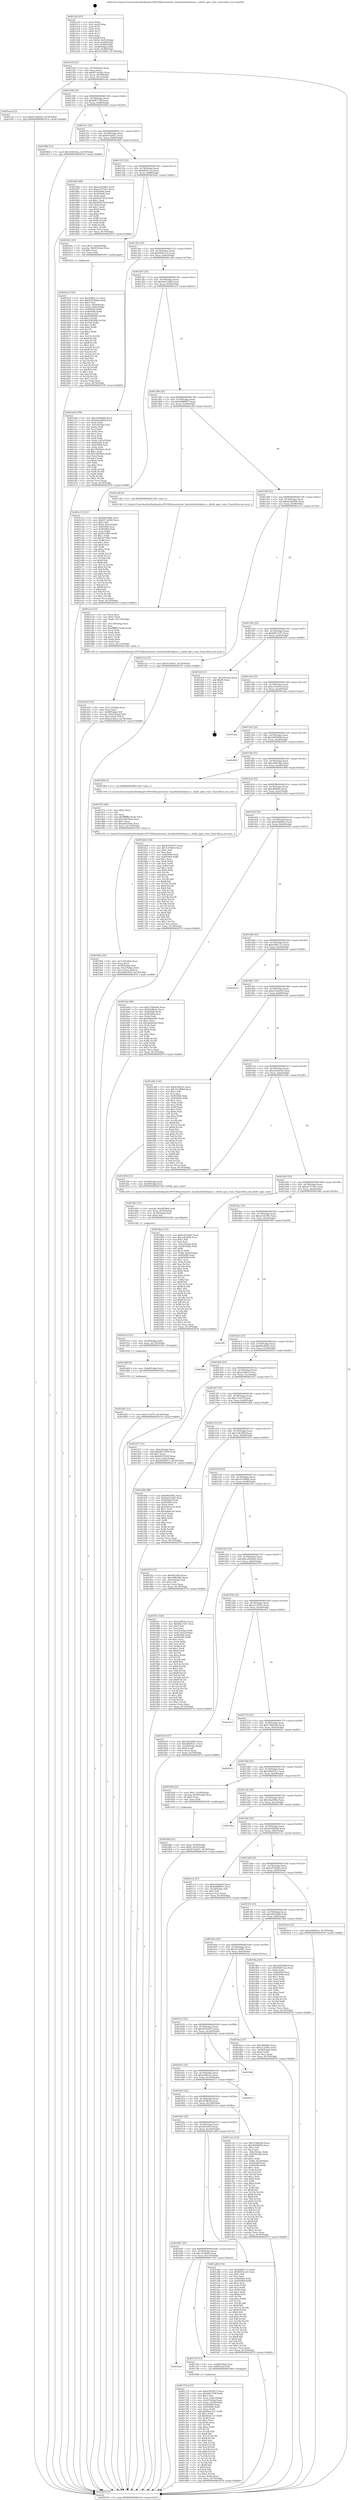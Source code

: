 digraph "0x4012c0" {
  label = "0x4012c0 (/mnt/c/Users/mathe/Desktop/tcc/POCII/binaries/extr_linuxfsnfsdnfs4proc.c_nfsd4_open_rsize_Final-ollvm.out::main(0))"
  labelloc = "t"
  node[shape=record]

  Entry [label="",width=0.3,height=0.3,shape=circle,fillcolor=black,style=filled]
  "0x4012ef" [label="{
     0x4012ef [23]\l
     | [instrs]\l
     &nbsp;&nbsp;0x4012ef \<+3\>: mov -0x74(%rbp),%eax\l
     &nbsp;&nbsp;0x4012f2 \<+2\>: mov %eax,%ecx\l
     &nbsp;&nbsp;0x4012f4 \<+6\>: sub $0x837a4582,%ecx\l
     &nbsp;&nbsp;0x4012fa \<+3\>: mov %eax,-0x78(%rbp)\l
     &nbsp;&nbsp;0x4012fd \<+3\>: mov %ecx,-0x7c(%rbp)\l
     &nbsp;&nbsp;0x401300 \<+6\>: je 0000000000401eaa \<main+0xbea\>\l
  }"]
  "0x401eaa" [label="{
     0x401eaa [12]\l
     | [instrs]\l
     &nbsp;&nbsp;0x401eaa \<+7\>: movl $0xd7e4bd20,-0x74(%rbp)\l
     &nbsp;&nbsp;0x401eb1 \<+5\>: jmp 0000000000402078 \<main+0xdb8\>\l
  }"]
  "0x401306" [label="{
     0x401306 [22]\l
     | [instrs]\l
     &nbsp;&nbsp;0x401306 \<+5\>: jmp 000000000040130b \<main+0x4b\>\l
     &nbsp;&nbsp;0x40130b \<+3\>: mov -0x78(%rbp),%eax\l
     &nbsp;&nbsp;0x40130e \<+5\>: sub $0x84b775ff,%eax\l
     &nbsp;&nbsp;0x401313 \<+3\>: mov %eax,-0x80(%rbp)\l
     &nbsp;&nbsp;0x401316 \<+6\>: je 000000000040180d \<main+0x54d\>\l
  }"]
  Exit [label="",width=0.3,height=0.3,shape=circle,fillcolor=black,style=filled,peripheries=2]
  "0x40180d" [label="{
     0x40180d [12]\l
     | [instrs]\l
     &nbsp;&nbsp;0x40180d \<+7\>: movl $0x1d3b34ae,-0x74(%rbp)\l
     &nbsp;&nbsp;0x401814 \<+5\>: jmp 0000000000402078 \<main+0xdb8\>\l
  }"]
  "0x40131c" [label="{
     0x40131c [25]\l
     | [instrs]\l
     &nbsp;&nbsp;0x40131c \<+5\>: jmp 0000000000401321 \<main+0x61\>\l
     &nbsp;&nbsp;0x401321 \<+3\>: mov -0x78(%rbp),%eax\l
     &nbsp;&nbsp;0x401324 \<+5\>: sub $0x87eb4f21,%eax\l
     &nbsp;&nbsp;0x401329 \<+6\>: mov %eax,-0x84(%rbp)\l
     &nbsp;&nbsp;0x40132f \<+6\>: je 0000000000401862 \<main+0x5a2\>\l
  }"]
  "0x401d92" [label="{
     0x401d92 [12]\l
     | [instrs]\l
     &nbsp;&nbsp;0x401d92 \<+7\>: movl $0xe7ee970,-0x74(%rbp)\l
     &nbsp;&nbsp;0x401d99 \<+5\>: jmp 0000000000402078 \<main+0xdb8\>\l
  }"]
  "0x401862" [label="{
     0x401862 [88]\l
     | [instrs]\l
     &nbsp;&nbsp;0x401862 \<+5\>: mov $0xec632d91,%eax\l
     &nbsp;&nbsp;0x401867 \<+5\>: mov $0xea7575b7,%ecx\l
     &nbsp;&nbsp;0x40186c \<+7\>: mov 0x405060,%edx\l
     &nbsp;&nbsp;0x401873 \<+7\>: mov 0x405068,%esi\l
     &nbsp;&nbsp;0x40187a \<+2\>: mov %edx,%edi\l
     &nbsp;&nbsp;0x40187c \<+6\>: sub $0x63047b34,%edi\l
     &nbsp;&nbsp;0x401882 \<+3\>: sub $0x1,%edi\l
     &nbsp;&nbsp;0x401885 \<+6\>: add $0x63047b34,%edi\l
     &nbsp;&nbsp;0x40188b \<+3\>: imul %edi,%edx\l
     &nbsp;&nbsp;0x40188e \<+3\>: and $0x1,%edx\l
     &nbsp;&nbsp;0x401891 \<+3\>: cmp $0x0,%edx\l
     &nbsp;&nbsp;0x401894 \<+4\>: sete %r8b\l
     &nbsp;&nbsp;0x401898 \<+3\>: cmp $0xa,%esi\l
     &nbsp;&nbsp;0x40189b \<+4\>: setl %r9b\l
     &nbsp;&nbsp;0x40189f \<+3\>: mov %r8b,%r10b\l
     &nbsp;&nbsp;0x4018a2 \<+3\>: and %r9b,%r10b\l
     &nbsp;&nbsp;0x4018a5 \<+3\>: xor %r9b,%r8b\l
     &nbsp;&nbsp;0x4018a8 \<+3\>: or %r8b,%r10b\l
     &nbsp;&nbsp;0x4018ab \<+4\>: test $0x1,%r10b\l
     &nbsp;&nbsp;0x4018af \<+3\>: cmovne %ecx,%eax\l
     &nbsp;&nbsp;0x4018b2 \<+3\>: mov %eax,-0x74(%rbp)\l
     &nbsp;&nbsp;0x4018b5 \<+5\>: jmp 0000000000402078 \<main+0xdb8\>\l
  }"]
  "0x401335" [label="{
     0x401335 [25]\l
     | [instrs]\l
     &nbsp;&nbsp;0x401335 \<+5\>: jmp 000000000040133a \<main+0x7a\>\l
     &nbsp;&nbsp;0x40133a \<+3\>: mov -0x78(%rbp),%eax\l
     &nbsp;&nbsp;0x40133d \<+5\>: sub $0x8855cca5,%eax\l
     &nbsp;&nbsp;0x401342 \<+6\>: mov %eax,-0x88(%rbp)\l
     &nbsp;&nbsp;0x401348 \<+6\>: je 0000000000401b0c \<main+0x84c\>\l
  }"]
  "0x401d89" [label="{
     0x401d89 [9]\l
     | [instrs]\l
     &nbsp;&nbsp;0x401d89 \<+4\>: mov -0x68(%rbp),%rdi\l
     &nbsp;&nbsp;0x401d8d \<+5\>: call 0000000000401030 \<free@plt\>\l
     | [calls]\l
     &nbsp;&nbsp;0x401030 \{1\} (unknown)\l
  }"]
  "0x401b0c" [label="{
     0x401b0c [23]\l
     | [instrs]\l
     &nbsp;&nbsp;0x401b0c \<+7\>: movl $0x1,-0x60(%rbp)\l
     &nbsp;&nbsp;0x401b13 \<+4\>: movslq -0x60(%rbp),%rax\l
     &nbsp;&nbsp;0x401b17 \<+4\>: shl $0x2,%rax\l
     &nbsp;&nbsp;0x401b1b \<+3\>: mov %rax,%rdi\l
     &nbsp;&nbsp;0x401b1e \<+5\>: call 0000000000401050 \<malloc@plt\>\l
     | [calls]\l
     &nbsp;&nbsp;0x401050 \{1\} (unknown)\l
  }"]
  "0x40134e" [label="{
     0x40134e [25]\l
     | [instrs]\l
     &nbsp;&nbsp;0x40134e \<+5\>: jmp 0000000000401353 \<main+0x93\>\l
     &nbsp;&nbsp;0x401353 \<+3\>: mov -0x78(%rbp),%eax\l
     &nbsp;&nbsp;0x401356 \<+5\>: sub $0x950b7eea,%eax\l
     &nbsp;&nbsp;0x40135b \<+6\>: mov %eax,-0x8c(%rbp)\l
     &nbsp;&nbsp;0x401361 \<+6\>: je 0000000000401a0d \<main+0x74d\>\l
  }"]
  "0x401d7a" [label="{
     0x401d7a [15]\l
     | [instrs]\l
     &nbsp;&nbsp;0x401d7a \<+4\>: mov -0x58(%rbp),%rdi\l
     &nbsp;&nbsp;0x401d7e \<+6\>: mov %eax,-0x120(%rbp)\l
     &nbsp;&nbsp;0x401d84 \<+5\>: call 0000000000401030 \<free@plt\>\l
     | [calls]\l
     &nbsp;&nbsp;0x401030 \{1\} (unknown)\l
  }"]
  "0x401a0d" [label="{
     0x401a0d [109]\l
     | [instrs]\l
     &nbsp;&nbsp;0x401a0d \<+5\>: mov $0xcb95b0b0,%eax\l
     &nbsp;&nbsp;0x401a12 \<+5\>: mov $0xb0a4d929,%ecx\l
     &nbsp;&nbsp;0x401a17 \<+2\>: xor %edx,%edx\l
     &nbsp;&nbsp;0x401a19 \<+3\>: mov -0x5c(%rbp),%esi\l
     &nbsp;&nbsp;0x401a1c \<+2\>: mov %edx,%edi\l
     &nbsp;&nbsp;0x401a1e \<+2\>: sub %esi,%edi\l
     &nbsp;&nbsp;0x401a20 \<+2\>: mov %edx,%esi\l
     &nbsp;&nbsp;0x401a22 \<+3\>: sub $0x1,%esi\l
     &nbsp;&nbsp;0x401a25 \<+2\>: add %esi,%edi\l
     &nbsp;&nbsp;0x401a27 \<+2\>: sub %edi,%edx\l
     &nbsp;&nbsp;0x401a29 \<+3\>: mov %edx,-0x5c(%rbp)\l
     &nbsp;&nbsp;0x401a2c \<+7\>: mov 0x405060,%edx\l
     &nbsp;&nbsp;0x401a33 \<+7\>: mov 0x405068,%esi\l
     &nbsp;&nbsp;0x401a3a \<+2\>: mov %edx,%edi\l
     &nbsp;&nbsp;0x401a3c \<+6\>: sub $0x7fd59b2e,%edi\l
     &nbsp;&nbsp;0x401a42 \<+3\>: sub $0x1,%edi\l
     &nbsp;&nbsp;0x401a45 \<+6\>: add $0x7fd59b2e,%edi\l
     &nbsp;&nbsp;0x401a4b \<+3\>: imul %edi,%edx\l
     &nbsp;&nbsp;0x401a4e \<+3\>: and $0x1,%edx\l
     &nbsp;&nbsp;0x401a51 \<+3\>: cmp $0x0,%edx\l
     &nbsp;&nbsp;0x401a54 \<+4\>: sete %r8b\l
     &nbsp;&nbsp;0x401a58 \<+3\>: cmp $0xa,%esi\l
     &nbsp;&nbsp;0x401a5b \<+4\>: setl %r9b\l
     &nbsp;&nbsp;0x401a5f \<+3\>: mov %r8b,%r10b\l
     &nbsp;&nbsp;0x401a62 \<+3\>: and %r9b,%r10b\l
     &nbsp;&nbsp;0x401a65 \<+3\>: xor %r9b,%r8b\l
     &nbsp;&nbsp;0x401a68 \<+3\>: or %r8b,%r10b\l
     &nbsp;&nbsp;0x401a6b \<+4\>: test $0x1,%r10b\l
     &nbsp;&nbsp;0x401a6f \<+3\>: cmovne %ecx,%eax\l
     &nbsp;&nbsp;0x401a72 \<+3\>: mov %eax,-0x74(%rbp)\l
     &nbsp;&nbsp;0x401a75 \<+5\>: jmp 0000000000402078 \<main+0xdb8\>\l
  }"]
  "0x401367" [label="{
     0x401367 [25]\l
     | [instrs]\l
     &nbsp;&nbsp;0x401367 \<+5\>: jmp 000000000040136c \<main+0xac\>\l
     &nbsp;&nbsp;0x40136c \<+3\>: mov -0x78(%rbp),%eax\l
     &nbsp;&nbsp;0x40136f \<+5\>: sub $0x9a615d85,%eax\l
     &nbsp;&nbsp;0x401374 \<+6\>: mov %eax,-0x90(%rbp)\l
     &nbsp;&nbsp;0x40137a \<+6\>: je 0000000000401e13 \<main+0xb53\>\l
  }"]
  "0x401d63" [label="{
     0x401d63 [23]\l
     | [instrs]\l
     &nbsp;&nbsp;0x401d63 \<+10\>: movabs $0x4030b6,%rdi\l
     &nbsp;&nbsp;0x401d6d \<+3\>: mov %eax,-0x70(%rbp)\l
     &nbsp;&nbsp;0x401d70 \<+3\>: mov -0x70(%rbp),%esi\l
     &nbsp;&nbsp;0x401d73 \<+2\>: mov $0x0,%al\l
     &nbsp;&nbsp;0x401d75 \<+5\>: call 0000000000401040 \<printf@plt\>\l
     | [calls]\l
     &nbsp;&nbsp;0x401040 \{1\} (unknown)\l
  }"]
  "0x401e13" [label="{
     0x401e13 [151]\l
     | [instrs]\l
     &nbsp;&nbsp;0x401e13 \<+5\>: mov $0xf66c4892,%eax\l
     &nbsp;&nbsp;0x401e18 \<+5\>: mov $0x837a4582,%ecx\l
     &nbsp;&nbsp;0x401e1d \<+2\>: mov $0x1,%dl\l
     &nbsp;&nbsp;0x401e1f \<+7\>: movl $0x0,-0x3c(%rbp)\l
     &nbsp;&nbsp;0x401e26 \<+7\>: mov 0x405060,%esi\l
     &nbsp;&nbsp;0x401e2d \<+7\>: mov 0x405068,%edi\l
     &nbsp;&nbsp;0x401e34 \<+3\>: mov %esi,%r8d\l
     &nbsp;&nbsp;0x401e37 \<+7\>: add $0xf311ffd3,%r8d\l
     &nbsp;&nbsp;0x401e3e \<+4\>: sub $0x1,%r8d\l
     &nbsp;&nbsp;0x401e42 \<+7\>: sub $0xf311ffd3,%r8d\l
     &nbsp;&nbsp;0x401e49 \<+4\>: imul %r8d,%esi\l
     &nbsp;&nbsp;0x401e4d \<+3\>: and $0x1,%esi\l
     &nbsp;&nbsp;0x401e50 \<+3\>: cmp $0x0,%esi\l
     &nbsp;&nbsp;0x401e53 \<+4\>: sete %r9b\l
     &nbsp;&nbsp;0x401e57 \<+3\>: cmp $0xa,%edi\l
     &nbsp;&nbsp;0x401e5a \<+4\>: setl %r10b\l
     &nbsp;&nbsp;0x401e5e \<+3\>: mov %r9b,%r11b\l
     &nbsp;&nbsp;0x401e61 \<+4\>: xor $0xff,%r11b\l
     &nbsp;&nbsp;0x401e65 \<+3\>: mov %r10b,%bl\l
     &nbsp;&nbsp;0x401e68 \<+3\>: xor $0xff,%bl\l
     &nbsp;&nbsp;0x401e6b \<+3\>: xor $0x0,%dl\l
     &nbsp;&nbsp;0x401e6e \<+3\>: mov %r11b,%r14b\l
     &nbsp;&nbsp;0x401e71 \<+4\>: and $0x0,%r14b\l
     &nbsp;&nbsp;0x401e75 \<+3\>: and %dl,%r9b\l
     &nbsp;&nbsp;0x401e78 \<+3\>: mov %bl,%r15b\l
     &nbsp;&nbsp;0x401e7b \<+4\>: and $0x0,%r15b\l
     &nbsp;&nbsp;0x401e7f \<+3\>: and %dl,%r10b\l
     &nbsp;&nbsp;0x401e82 \<+3\>: or %r9b,%r14b\l
     &nbsp;&nbsp;0x401e85 \<+3\>: or %r10b,%r15b\l
     &nbsp;&nbsp;0x401e88 \<+3\>: xor %r15b,%r14b\l
     &nbsp;&nbsp;0x401e8b \<+3\>: or %bl,%r11b\l
     &nbsp;&nbsp;0x401e8e \<+4\>: xor $0xff,%r11b\l
     &nbsp;&nbsp;0x401e92 \<+3\>: or $0x0,%dl\l
     &nbsp;&nbsp;0x401e95 \<+3\>: and %dl,%r11b\l
     &nbsp;&nbsp;0x401e98 \<+3\>: or %r11b,%r14b\l
     &nbsp;&nbsp;0x401e9b \<+4\>: test $0x1,%r14b\l
     &nbsp;&nbsp;0x401e9f \<+3\>: cmovne %ecx,%eax\l
     &nbsp;&nbsp;0x401ea2 \<+3\>: mov %eax,-0x74(%rbp)\l
     &nbsp;&nbsp;0x401ea5 \<+5\>: jmp 0000000000402078 \<main+0xdb8\>\l
  }"]
  "0x401380" [label="{
     0x401380 [25]\l
     | [instrs]\l
     &nbsp;&nbsp;0x401380 \<+5\>: jmp 0000000000401385 \<main+0xc5\>\l
     &nbsp;&nbsp;0x401385 \<+3\>: mov -0x78(%rbp),%eax\l
     &nbsp;&nbsp;0x401388 \<+5\>: sub $0x9dd8f967,%eax\l
     &nbsp;&nbsp;0x40138d \<+6\>: mov %eax,-0x94(%rbp)\l
     &nbsp;&nbsp;0x401393 \<+6\>: je 0000000000401cdd \<main+0xa1d\>\l
  }"]
  "0x401d16" [label="{
     0x401d16 [33]\l
     | [instrs]\l
     &nbsp;&nbsp;0x401d16 \<+6\>: mov -0x11c(%rbp),%ecx\l
     &nbsp;&nbsp;0x401d1c \<+3\>: imul %eax,%ecx\l
     &nbsp;&nbsp;0x401d1f \<+4\>: mov -0x68(%rbp),%r8\l
     &nbsp;&nbsp;0x401d23 \<+4\>: movslq -0x6c(%rbp),%r9\l
     &nbsp;&nbsp;0x401d27 \<+4\>: mov %ecx,(%r8,%r9,4)\l
     &nbsp;&nbsp;0x401d2b \<+7\>: movl $0xa2c8dce,-0x74(%rbp)\l
     &nbsp;&nbsp;0x401d32 \<+5\>: jmp 0000000000402078 \<main+0xdb8\>\l
  }"]
  "0x401cdd" [label="{
     0x401cdd [5]\l
     | [instrs]\l
     &nbsp;&nbsp;0x401cdd \<+5\>: call 0000000000401160 \<next_i\>\l
     | [calls]\l
     &nbsp;&nbsp;0x401160 \{1\} (/mnt/c/Users/mathe/Desktop/tcc/POCII/binaries/extr_linuxfsnfsdnfs4proc.c_nfsd4_open_rsize_Final-ollvm.out::next_i)\l
  }"]
  "0x401399" [label="{
     0x401399 [25]\l
     | [instrs]\l
     &nbsp;&nbsp;0x401399 \<+5\>: jmp 000000000040139e \<main+0xde\>\l
     &nbsp;&nbsp;0x40139e \<+3\>: mov -0x78(%rbp),%eax\l
     &nbsp;&nbsp;0x4013a1 \<+5\>: sub $0xb0a4d929,%eax\l
     &nbsp;&nbsp;0x4013a6 \<+6\>: mov %eax,-0x98(%rbp)\l
     &nbsp;&nbsp;0x4013ac \<+6\>: je 0000000000401a7a \<main+0x7ba\>\l
  }"]
  "0x401ce2" [label="{
     0x401ce2 [52]\l
     | [instrs]\l
     &nbsp;&nbsp;0x401ce2 \<+2\>: xor %ecx,%ecx\l
     &nbsp;&nbsp;0x401ce4 \<+5\>: mov $0x2,%edx\l
     &nbsp;&nbsp;0x401ce9 \<+6\>: mov %edx,-0x118(%rbp)\l
     &nbsp;&nbsp;0x401cef \<+1\>: cltd\l
     &nbsp;&nbsp;0x401cf0 \<+6\>: mov -0x118(%rbp),%esi\l
     &nbsp;&nbsp;0x401cf6 \<+2\>: idiv %esi\l
     &nbsp;&nbsp;0x401cf8 \<+6\>: imul $0xfffffffe,%edx,%edx\l
     &nbsp;&nbsp;0x401cfe \<+2\>: mov %ecx,%edi\l
     &nbsp;&nbsp;0x401d00 \<+2\>: sub %edx,%edi\l
     &nbsp;&nbsp;0x401d02 \<+2\>: mov %ecx,%edx\l
     &nbsp;&nbsp;0x401d04 \<+3\>: sub $0x1,%edx\l
     &nbsp;&nbsp;0x401d07 \<+2\>: add %edx,%edi\l
     &nbsp;&nbsp;0x401d09 \<+2\>: sub %edi,%ecx\l
     &nbsp;&nbsp;0x401d0b \<+6\>: mov %ecx,-0x11c(%rbp)\l
     &nbsp;&nbsp;0x401d11 \<+5\>: call 0000000000401160 \<next_i\>\l
     | [calls]\l
     &nbsp;&nbsp;0x401160 \{1\} (/mnt/c/Users/mathe/Desktop/tcc/POCII/binaries/extr_linuxfsnfsdnfs4proc.c_nfsd4_open_rsize_Final-ollvm.out::next_i)\l
  }"]
  "0x401a7a" [label="{
     0x401a7a [12]\l
     | [instrs]\l
     &nbsp;&nbsp;0x401a7a \<+7\>: movl $0x87eb4f21,-0x74(%rbp)\l
     &nbsp;&nbsp;0x401a81 \<+5\>: jmp 0000000000402078 \<main+0xdb8\>\l
  }"]
  "0x4013b2" [label="{
     0x4013b2 [25]\l
     | [instrs]\l
     &nbsp;&nbsp;0x4013b2 \<+5\>: jmp 00000000004013b7 \<main+0xf7\>\l
     &nbsp;&nbsp;0x4013b7 \<+3\>: mov -0x78(%rbp),%eax\l
     &nbsp;&nbsp;0x4013ba \<+5\>: sub $0xbfbc7247,%eax\l
     &nbsp;&nbsp;0x4013bf \<+6\>: mov %eax,-0x9c(%rbp)\l
     &nbsp;&nbsp;0x4013c5 \<+6\>: je 0000000000401fc8 \<main+0xd08\>\l
  }"]
  "0x401b23" [label="{
     0x401b23 [163]\l
     | [instrs]\l
     &nbsp;&nbsp;0x401b23 \<+5\>: mov $0xd38b17c2,%ecx\l
     &nbsp;&nbsp;0x401b28 \<+5\>: mov $0x2d705b6a,%edx\l
     &nbsp;&nbsp;0x401b2d \<+3\>: mov $0x1,%sil\l
     &nbsp;&nbsp;0x401b30 \<+4\>: mov %rax,-0x68(%rbp)\l
     &nbsp;&nbsp;0x401b34 \<+7\>: movl $0x0,-0x6c(%rbp)\l
     &nbsp;&nbsp;0x401b3b \<+8\>: mov 0x405060,%r8d\l
     &nbsp;&nbsp;0x401b43 \<+8\>: mov 0x405068,%r9d\l
     &nbsp;&nbsp;0x401b4b \<+3\>: mov %r8d,%r10d\l
     &nbsp;&nbsp;0x401b4e \<+7\>: sub $0x938f5f96,%r10d\l
     &nbsp;&nbsp;0x401b55 \<+4\>: sub $0x1,%r10d\l
     &nbsp;&nbsp;0x401b59 \<+7\>: add $0x938f5f96,%r10d\l
     &nbsp;&nbsp;0x401b60 \<+4\>: imul %r10d,%r8d\l
     &nbsp;&nbsp;0x401b64 \<+4\>: and $0x1,%r8d\l
     &nbsp;&nbsp;0x401b68 \<+4\>: cmp $0x0,%r8d\l
     &nbsp;&nbsp;0x401b6c \<+4\>: sete %r11b\l
     &nbsp;&nbsp;0x401b70 \<+4\>: cmp $0xa,%r9d\l
     &nbsp;&nbsp;0x401b74 \<+3\>: setl %bl\l
     &nbsp;&nbsp;0x401b77 \<+3\>: mov %r11b,%r14b\l
     &nbsp;&nbsp;0x401b7a \<+4\>: xor $0xff,%r14b\l
     &nbsp;&nbsp;0x401b7e \<+3\>: mov %bl,%r15b\l
     &nbsp;&nbsp;0x401b81 \<+4\>: xor $0xff,%r15b\l
     &nbsp;&nbsp;0x401b85 \<+4\>: xor $0x1,%sil\l
     &nbsp;&nbsp;0x401b89 \<+3\>: mov %r14b,%r12b\l
     &nbsp;&nbsp;0x401b8c \<+4\>: and $0xff,%r12b\l
     &nbsp;&nbsp;0x401b90 \<+3\>: and %sil,%r11b\l
     &nbsp;&nbsp;0x401b93 \<+3\>: mov %r15b,%r13b\l
     &nbsp;&nbsp;0x401b96 \<+4\>: and $0xff,%r13b\l
     &nbsp;&nbsp;0x401b9a \<+3\>: and %sil,%bl\l
     &nbsp;&nbsp;0x401b9d \<+3\>: or %r11b,%r12b\l
     &nbsp;&nbsp;0x401ba0 \<+3\>: or %bl,%r13b\l
     &nbsp;&nbsp;0x401ba3 \<+3\>: xor %r13b,%r12b\l
     &nbsp;&nbsp;0x401ba6 \<+3\>: or %r15b,%r14b\l
     &nbsp;&nbsp;0x401ba9 \<+4\>: xor $0xff,%r14b\l
     &nbsp;&nbsp;0x401bad \<+4\>: or $0x1,%sil\l
     &nbsp;&nbsp;0x401bb1 \<+3\>: and %sil,%r14b\l
     &nbsp;&nbsp;0x401bb4 \<+3\>: or %r14b,%r12b\l
     &nbsp;&nbsp;0x401bb7 \<+4\>: test $0x1,%r12b\l
     &nbsp;&nbsp;0x401bbb \<+3\>: cmovne %edx,%ecx\l
     &nbsp;&nbsp;0x401bbe \<+3\>: mov %ecx,-0x74(%rbp)\l
     &nbsp;&nbsp;0x401bc1 \<+5\>: jmp 0000000000402078 \<main+0xdb8\>\l
  }"]
  "0x401fc8" [label="{
     0x401fc8 [21]\l
     | [instrs]\l
     &nbsp;&nbsp;0x401fc8 \<+3\>: mov -0x2c(%rbp),%eax\l
     &nbsp;&nbsp;0x401fcb \<+7\>: add $0xf8,%rsp\l
     &nbsp;&nbsp;0x401fd2 \<+1\>: pop %rbx\l
     &nbsp;&nbsp;0x401fd3 \<+2\>: pop %r12\l
     &nbsp;&nbsp;0x401fd5 \<+2\>: pop %r13\l
     &nbsp;&nbsp;0x401fd7 \<+2\>: pop %r14\l
     &nbsp;&nbsp;0x401fd9 \<+2\>: pop %r15\l
     &nbsp;&nbsp;0x401fdb \<+1\>: pop %rbp\l
     &nbsp;&nbsp;0x401fdc \<+1\>: ret\l
  }"]
  "0x4013cb" [label="{
     0x4013cb [25]\l
     | [instrs]\l
     &nbsp;&nbsp;0x4013cb \<+5\>: jmp 00000000004013d0 \<main+0x110\>\l
     &nbsp;&nbsp;0x4013d0 \<+3\>: mov -0x78(%rbp),%eax\l
     &nbsp;&nbsp;0x4013d3 \<+5\>: sub $0xc514c61d,%eax\l
     &nbsp;&nbsp;0x4013d8 \<+6\>: mov %eax,-0xa0(%rbp)\l
     &nbsp;&nbsp;0x4013de \<+6\>: je 0000000000401daa \<main+0xaea\>\l
  }"]
  "0x40199a" [label="{
     0x40199a [32]\l
     | [instrs]\l
     &nbsp;&nbsp;0x40199a \<+6\>: mov -0x114(%rbp),%ecx\l
     &nbsp;&nbsp;0x4019a0 \<+3\>: imul %eax,%ecx\l
     &nbsp;&nbsp;0x4019a3 \<+4\>: mov -0x58(%rbp),%rsi\l
     &nbsp;&nbsp;0x4019a7 \<+4\>: movslq -0x5c(%rbp),%rdi\l
     &nbsp;&nbsp;0x4019ab \<+3\>: mov %ecx,(%rsi,%rdi,4)\l
     &nbsp;&nbsp;0x4019ae \<+7\>: movl $0x34d25940,-0x74(%rbp)\l
     &nbsp;&nbsp;0x4019b5 \<+5\>: jmp 0000000000402078 \<main+0xdb8\>\l
  }"]
  "0x401daa" [label="{
     0x401daa\l
  }", style=dashed]
  "0x4013e4" [label="{
     0x4013e4 [25]\l
     | [instrs]\l
     &nbsp;&nbsp;0x4013e4 \<+5\>: jmp 00000000004013e9 \<main+0x129\>\l
     &nbsp;&nbsp;0x4013e9 \<+3\>: mov -0x78(%rbp),%eax\l
     &nbsp;&nbsp;0x4013ec \<+5\>: sub $0xcb95b0b0,%eax\l
     &nbsp;&nbsp;0x4013f1 \<+6\>: mov %eax,-0xa4(%rbp)\l
     &nbsp;&nbsp;0x4013f7 \<+6\>: je 0000000000402005 \<main+0xd45\>\l
  }"]
  "0x401972" [label="{
     0x401972 [40]\l
     | [instrs]\l
     &nbsp;&nbsp;0x401972 \<+5\>: mov $0x2,%ecx\l
     &nbsp;&nbsp;0x401977 \<+1\>: cltd\l
     &nbsp;&nbsp;0x401978 \<+2\>: idiv %ecx\l
     &nbsp;&nbsp;0x40197a \<+6\>: imul $0xfffffffe,%edx,%ecx\l
     &nbsp;&nbsp;0x401980 \<+6\>: add $0x2d6169ae,%ecx\l
     &nbsp;&nbsp;0x401986 \<+3\>: add $0x1,%ecx\l
     &nbsp;&nbsp;0x401989 \<+6\>: sub $0x2d6169ae,%ecx\l
     &nbsp;&nbsp;0x40198f \<+6\>: mov %ecx,-0x114(%rbp)\l
     &nbsp;&nbsp;0x401995 \<+5\>: call 0000000000401160 \<next_i\>\l
     | [calls]\l
     &nbsp;&nbsp;0x401160 \{1\} (/mnt/c/Users/mathe/Desktop/tcc/POCII/binaries/extr_linuxfsnfsdnfs4proc.c_nfsd4_open_rsize_Final-ollvm.out::next_i)\l
  }"]
  "0x402005" [label="{
     0x402005\l
  }", style=dashed]
  "0x4013fd" [label="{
     0x4013fd [25]\l
     | [instrs]\l
     &nbsp;&nbsp;0x4013fd \<+5\>: jmp 0000000000401402 \<main+0x142\>\l
     &nbsp;&nbsp;0x401402 \<+3\>: mov -0x78(%rbp),%eax\l
     &nbsp;&nbsp;0x401405 \<+5\>: sub $0xcd9b36be,%eax\l
     &nbsp;&nbsp;0x40140a \<+6\>: mov %eax,-0xa8(%rbp)\l
     &nbsp;&nbsp;0x401410 \<+6\>: je 000000000040196d \<main+0x6ad\>\l
  }"]
  "0x40184b" [label="{
     0x40184b [23]\l
     | [instrs]\l
     &nbsp;&nbsp;0x40184b \<+4\>: mov %rax,-0x58(%rbp)\l
     &nbsp;&nbsp;0x40184f \<+7\>: movl $0x0,-0x5c(%rbp)\l
     &nbsp;&nbsp;0x401856 \<+7\>: movl $0x87eb4f21,-0x74(%rbp)\l
     &nbsp;&nbsp;0x40185d \<+5\>: jmp 0000000000402078 \<main+0xdb8\>\l
  }"]
  "0x40196d" [label="{
     0x40196d [5]\l
     | [instrs]\l
     &nbsp;&nbsp;0x40196d \<+5\>: call 0000000000401160 \<next_i\>\l
     | [calls]\l
     &nbsp;&nbsp;0x401160 \{1\} (/mnt/c/Users/mathe/Desktop/tcc/POCII/binaries/extr_linuxfsnfsdnfs4proc.c_nfsd4_open_rsize_Final-ollvm.out::next_i)\l
  }"]
  "0x401416" [label="{
     0x401416 [25]\l
     | [instrs]\l
     &nbsp;&nbsp;0x401416 \<+5\>: jmp 000000000040141b \<main+0x15b\>\l
     &nbsp;&nbsp;0x40141b \<+3\>: mov -0x78(%rbp),%eax\l
     &nbsp;&nbsp;0x40141e \<+5\>: sub $0xcf06f96c,%eax\l
     &nbsp;&nbsp;0x401423 \<+6\>: mov %eax,-0xac(%rbp)\l
     &nbsp;&nbsp;0x401429 \<+6\>: je 00000000004016dd \<main+0x41d\>\l
  }"]
  "0x401770" [label="{
     0x401770 [157]\l
     | [instrs]\l
     &nbsp;&nbsp;0x401770 \<+5\>: mov $0x45916675,%ecx\l
     &nbsp;&nbsp;0x401775 \<+5\>: mov $0x84b775ff,%edx\l
     &nbsp;&nbsp;0x40177a \<+3\>: mov $0x1,%sil\l
     &nbsp;&nbsp;0x40177d \<+3\>: mov %eax,-0x4c(%rbp)\l
     &nbsp;&nbsp;0x401780 \<+3\>: mov -0x4c(%rbp),%eax\l
     &nbsp;&nbsp;0x401783 \<+3\>: mov %eax,-0x34(%rbp)\l
     &nbsp;&nbsp;0x401786 \<+7\>: mov 0x405060,%eax\l
     &nbsp;&nbsp;0x40178d \<+8\>: mov 0x405068,%r8d\l
     &nbsp;&nbsp;0x401795 \<+3\>: mov %eax,%r9d\l
     &nbsp;&nbsp;0x401798 \<+7\>: add $0x6fc6c7a7,%r9d\l
     &nbsp;&nbsp;0x40179f \<+4\>: sub $0x1,%r9d\l
     &nbsp;&nbsp;0x4017a3 \<+7\>: sub $0x6fc6c7a7,%r9d\l
     &nbsp;&nbsp;0x4017aa \<+4\>: imul %r9d,%eax\l
     &nbsp;&nbsp;0x4017ae \<+3\>: and $0x1,%eax\l
     &nbsp;&nbsp;0x4017b1 \<+3\>: cmp $0x0,%eax\l
     &nbsp;&nbsp;0x4017b4 \<+4\>: sete %r10b\l
     &nbsp;&nbsp;0x4017b8 \<+4\>: cmp $0xa,%r8d\l
     &nbsp;&nbsp;0x4017bc \<+4\>: setl %r11b\l
     &nbsp;&nbsp;0x4017c0 \<+3\>: mov %r10b,%bl\l
     &nbsp;&nbsp;0x4017c3 \<+3\>: xor $0xff,%bl\l
     &nbsp;&nbsp;0x4017c6 \<+3\>: mov %r11b,%r14b\l
     &nbsp;&nbsp;0x4017c9 \<+4\>: xor $0xff,%r14b\l
     &nbsp;&nbsp;0x4017cd \<+4\>: xor $0x0,%sil\l
     &nbsp;&nbsp;0x4017d1 \<+3\>: mov %bl,%r15b\l
     &nbsp;&nbsp;0x4017d4 \<+4\>: and $0x0,%r15b\l
     &nbsp;&nbsp;0x4017d8 \<+3\>: and %sil,%r10b\l
     &nbsp;&nbsp;0x4017db \<+3\>: mov %r14b,%r12b\l
     &nbsp;&nbsp;0x4017de \<+4\>: and $0x0,%r12b\l
     &nbsp;&nbsp;0x4017e2 \<+3\>: and %sil,%r11b\l
     &nbsp;&nbsp;0x4017e5 \<+3\>: or %r10b,%r15b\l
     &nbsp;&nbsp;0x4017e8 \<+3\>: or %r11b,%r12b\l
     &nbsp;&nbsp;0x4017eb \<+3\>: xor %r12b,%r15b\l
     &nbsp;&nbsp;0x4017ee \<+3\>: or %r14b,%bl\l
     &nbsp;&nbsp;0x4017f1 \<+3\>: xor $0xff,%bl\l
     &nbsp;&nbsp;0x4017f4 \<+4\>: or $0x0,%sil\l
     &nbsp;&nbsp;0x4017f8 \<+3\>: and %sil,%bl\l
     &nbsp;&nbsp;0x4017fb \<+3\>: or %bl,%r15b\l
     &nbsp;&nbsp;0x4017fe \<+4\>: test $0x1,%r15b\l
     &nbsp;&nbsp;0x401802 \<+3\>: cmovne %edx,%ecx\l
     &nbsp;&nbsp;0x401805 \<+3\>: mov %ecx,-0x74(%rbp)\l
     &nbsp;&nbsp;0x401808 \<+5\>: jmp 0000000000402078 \<main+0xdb8\>\l
  }"]
  "0x4016dd" [label="{
     0x4016dd [134]\l
     | [instrs]\l
     &nbsp;&nbsp;0x4016dd \<+5\>: mov $0x45916675,%eax\l
     &nbsp;&nbsp;0x4016e2 \<+5\>: mov $0x7a19fe83,%ecx\l
     &nbsp;&nbsp;0x4016e7 \<+2\>: mov $0x1,%dl\l
     &nbsp;&nbsp;0x4016e9 \<+2\>: xor %esi,%esi\l
     &nbsp;&nbsp;0x4016eb \<+7\>: mov 0x405060,%edi\l
     &nbsp;&nbsp;0x4016f2 \<+8\>: mov 0x405068,%r8d\l
     &nbsp;&nbsp;0x4016fa \<+3\>: sub $0x1,%esi\l
     &nbsp;&nbsp;0x4016fd \<+3\>: mov %edi,%r9d\l
     &nbsp;&nbsp;0x401700 \<+3\>: add %esi,%r9d\l
     &nbsp;&nbsp;0x401703 \<+4\>: imul %r9d,%edi\l
     &nbsp;&nbsp;0x401707 \<+3\>: and $0x1,%edi\l
     &nbsp;&nbsp;0x40170a \<+3\>: cmp $0x0,%edi\l
     &nbsp;&nbsp;0x40170d \<+4\>: sete %r10b\l
     &nbsp;&nbsp;0x401711 \<+4\>: cmp $0xa,%r8d\l
     &nbsp;&nbsp;0x401715 \<+4\>: setl %r11b\l
     &nbsp;&nbsp;0x401719 \<+3\>: mov %r10b,%bl\l
     &nbsp;&nbsp;0x40171c \<+3\>: xor $0xff,%bl\l
     &nbsp;&nbsp;0x40171f \<+3\>: mov %r11b,%r14b\l
     &nbsp;&nbsp;0x401722 \<+4\>: xor $0xff,%r14b\l
     &nbsp;&nbsp;0x401726 \<+3\>: xor $0x0,%dl\l
     &nbsp;&nbsp;0x401729 \<+3\>: mov %bl,%r15b\l
     &nbsp;&nbsp;0x40172c \<+4\>: and $0x0,%r15b\l
     &nbsp;&nbsp;0x401730 \<+3\>: and %dl,%r10b\l
     &nbsp;&nbsp;0x401733 \<+3\>: mov %r14b,%r12b\l
     &nbsp;&nbsp;0x401736 \<+4\>: and $0x0,%r12b\l
     &nbsp;&nbsp;0x40173a \<+3\>: and %dl,%r11b\l
     &nbsp;&nbsp;0x40173d \<+3\>: or %r10b,%r15b\l
     &nbsp;&nbsp;0x401740 \<+3\>: or %r11b,%r12b\l
     &nbsp;&nbsp;0x401743 \<+3\>: xor %r12b,%r15b\l
     &nbsp;&nbsp;0x401746 \<+3\>: or %r14b,%bl\l
     &nbsp;&nbsp;0x401749 \<+3\>: xor $0xff,%bl\l
     &nbsp;&nbsp;0x40174c \<+3\>: or $0x0,%dl\l
     &nbsp;&nbsp;0x40174f \<+2\>: and %dl,%bl\l
     &nbsp;&nbsp;0x401751 \<+3\>: or %bl,%r15b\l
     &nbsp;&nbsp;0x401754 \<+4\>: test $0x1,%r15b\l
     &nbsp;&nbsp;0x401758 \<+3\>: cmovne %ecx,%eax\l
     &nbsp;&nbsp;0x40175b \<+3\>: mov %eax,-0x74(%rbp)\l
     &nbsp;&nbsp;0x40175e \<+5\>: jmp 0000000000402078 \<main+0xdb8\>\l
  }"]
  "0x40142f" [label="{
     0x40142f [25]\l
     | [instrs]\l
     &nbsp;&nbsp;0x40142f \<+5\>: jmp 0000000000401434 \<main+0x174\>\l
     &nbsp;&nbsp;0x401434 \<+3\>: mov -0x78(%rbp),%eax\l
     &nbsp;&nbsp;0x401437 \<+5\>: sub $0xd28d06c5,%eax\l
     &nbsp;&nbsp;0x40143c \<+6\>: mov %eax,-0xb0(%rbp)\l
     &nbsp;&nbsp;0x401442 \<+6\>: je 0000000000401bd2 \<main+0x912\>\l
  }"]
  "0x4016a0" [label="{
     0x4016a0\l
  }", style=dashed]
  "0x401bd2" [label="{
     0x401bd2 [88]\l
     | [instrs]\l
     &nbsp;&nbsp;0x401bd2 \<+5\>: mov $0x270b6e00,%eax\l
     &nbsp;&nbsp;0x401bd7 \<+5\>: mov $0x503ffc6e,%ecx\l
     &nbsp;&nbsp;0x401bdc \<+7\>: mov 0x405060,%edx\l
     &nbsp;&nbsp;0x401be3 \<+7\>: mov 0x405068,%esi\l
     &nbsp;&nbsp;0x401bea \<+2\>: mov %edx,%edi\l
     &nbsp;&nbsp;0x401bec \<+6\>: add $0x9da6e8b5,%edi\l
     &nbsp;&nbsp;0x401bf2 \<+3\>: sub $0x1,%edi\l
     &nbsp;&nbsp;0x401bf5 \<+6\>: sub $0x9da6e8b5,%edi\l
     &nbsp;&nbsp;0x401bfb \<+3\>: imul %edi,%edx\l
     &nbsp;&nbsp;0x401bfe \<+3\>: and $0x1,%edx\l
     &nbsp;&nbsp;0x401c01 \<+3\>: cmp $0x0,%edx\l
     &nbsp;&nbsp;0x401c04 \<+4\>: sete %r8b\l
     &nbsp;&nbsp;0x401c08 \<+3\>: cmp $0xa,%esi\l
     &nbsp;&nbsp;0x401c0b \<+4\>: setl %r9b\l
     &nbsp;&nbsp;0x401c0f \<+3\>: mov %r8b,%r10b\l
     &nbsp;&nbsp;0x401c12 \<+3\>: and %r9b,%r10b\l
     &nbsp;&nbsp;0x401c15 \<+3\>: xor %r9b,%r8b\l
     &nbsp;&nbsp;0x401c18 \<+3\>: or %r8b,%r10b\l
     &nbsp;&nbsp;0x401c1b \<+4\>: test $0x1,%r10b\l
     &nbsp;&nbsp;0x401c1f \<+3\>: cmovne %ecx,%eax\l
     &nbsp;&nbsp;0x401c22 \<+3\>: mov %eax,-0x74(%rbp)\l
     &nbsp;&nbsp;0x401c25 \<+5\>: jmp 0000000000402078 \<main+0xdb8\>\l
  }"]
  "0x401448" [label="{
     0x401448 [25]\l
     | [instrs]\l
     &nbsp;&nbsp;0x401448 \<+5\>: jmp 000000000040144d \<main+0x18d\>\l
     &nbsp;&nbsp;0x40144d \<+3\>: mov -0x78(%rbp),%eax\l
     &nbsp;&nbsp;0x401450 \<+5\>: sub $0xd38b17c2,%eax\l
     &nbsp;&nbsp;0x401455 \<+6\>: mov %eax,-0xb4(%rbp)\l
     &nbsp;&nbsp;0x40145b \<+6\>: je 0000000000402024 \<main+0xd64\>\l
  }"]
  "0x401763" [label="{
     0x401763 [13]\l
     | [instrs]\l
     &nbsp;&nbsp;0x401763 \<+4\>: mov -0x48(%rbp),%rax\l
     &nbsp;&nbsp;0x401767 \<+4\>: mov 0x8(%rax),%rdi\l
     &nbsp;&nbsp;0x40176b \<+5\>: call 0000000000401060 \<atoi@plt\>\l
     | [calls]\l
     &nbsp;&nbsp;0x401060 \{1\} (unknown)\l
  }"]
  "0x402024" [label="{
     0x402024\l
  }", style=dashed]
  "0x401461" [label="{
     0x401461 [25]\l
     | [instrs]\l
     &nbsp;&nbsp;0x401461 \<+5\>: jmp 0000000000401466 \<main+0x1a6\>\l
     &nbsp;&nbsp;0x401466 \<+3\>: mov -0x78(%rbp),%eax\l
     &nbsp;&nbsp;0x401469 \<+5\>: sub $0xd7e4bd20,%eax\l
     &nbsp;&nbsp;0x40146e \<+6\>: mov %eax,-0xb8(%rbp)\l
     &nbsp;&nbsp;0x401474 \<+6\>: je 0000000000401eb6 \<main+0xbf6\>\l
  }"]
  "0x401687" [label="{
     0x401687 [25]\l
     | [instrs]\l
     &nbsp;&nbsp;0x401687 \<+5\>: jmp 000000000040168c \<main+0x3cc\>\l
     &nbsp;&nbsp;0x40168c \<+3\>: mov -0x78(%rbp),%eax\l
     &nbsp;&nbsp;0x40168f \<+5\>: sub $0x7a19fe83,%eax\l
     &nbsp;&nbsp;0x401694 \<+6\>: mov %eax,-0x110(%rbp)\l
     &nbsp;&nbsp;0x40169a \<+6\>: je 0000000000401763 \<main+0x4a3\>\l
  }"]
  "0x401eb6" [label="{
     0x401eb6 [134]\l
     | [instrs]\l
     &nbsp;&nbsp;0x401eb6 \<+5\>: mov $0x4c0f03ec,%eax\l
     &nbsp;&nbsp;0x401ebb \<+5\>: mov $0x1b7df0b6,%ecx\l
     &nbsp;&nbsp;0x401ec0 \<+2\>: mov $0x1,%dl\l
     &nbsp;&nbsp;0x401ec2 \<+2\>: xor %esi,%esi\l
     &nbsp;&nbsp;0x401ec4 \<+7\>: mov 0x405060,%edi\l
     &nbsp;&nbsp;0x401ecb \<+8\>: mov 0x405068,%r8d\l
     &nbsp;&nbsp;0x401ed3 \<+3\>: sub $0x1,%esi\l
     &nbsp;&nbsp;0x401ed6 \<+3\>: mov %edi,%r9d\l
     &nbsp;&nbsp;0x401ed9 \<+3\>: add %esi,%r9d\l
     &nbsp;&nbsp;0x401edc \<+4\>: imul %r9d,%edi\l
     &nbsp;&nbsp;0x401ee0 \<+3\>: and $0x1,%edi\l
     &nbsp;&nbsp;0x401ee3 \<+3\>: cmp $0x0,%edi\l
     &nbsp;&nbsp;0x401ee6 \<+4\>: sete %r10b\l
     &nbsp;&nbsp;0x401eea \<+4\>: cmp $0xa,%r8d\l
     &nbsp;&nbsp;0x401eee \<+4\>: setl %r11b\l
     &nbsp;&nbsp;0x401ef2 \<+3\>: mov %r10b,%bl\l
     &nbsp;&nbsp;0x401ef5 \<+3\>: xor $0xff,%bl\l
     &nbsp;&nbsp;0x401ef8 \<+3\>: mov %r11b,%r14b\l
     &nbsp;&nbsp;0x401efb \<+4\>: xor $0xff,%r14b\l
     &nbsp;&nbsp;0x401eff \<+3\>: xor $0x0,%dl\l
     &nbsp;&nbsp;0x401f02 \<+3\>: mov %bl,%r15b\l
     &nbsp;&nbsp;0x401f05 \<+4\>: and $0x0,%r15b\l
     &nbsp;&nbsp;0x401f09 \<+3\>: and %dl,%r10b\l
     &nbsp;&nbsp;0x401f0c \<+3\>: mov %r14b,%r12b\l
     &nbsp;&nbsp;0x401f0f \<+4\>: and $0x0,%r12b\l
     &nbsp;&nbsp;0x401f13 \<+3\>: and %dl,%r11b\l
     &nbsp;&nbsp;0x401f16 \<+3\>: or %r10b,%r15b\l
     &nbsp;&nbsp;0x401f19 \<+3\>: or %r11b,%r12b\l
     &nbsp;&nbsp;0x401f1c \<+3\>: xor %r12b,%r15b\l
     &nbsp;&nbsp;0x401f1f \<+3\>: or %r14b,%bl\l
     &nbsp;&nbsp;0x401f22 \<+3\>: xor $0xff,%bl\l
     &nbsp;&nbsp;0x401f25 \<+3\>: or $0x0,%dl\l
     &nbsp;&nbsp;0x401f28 \<+2\>: and %dl,%bl\l
     &nbsp;&nbsp;0x401f2a \<+3\>: or %bl,%r15b\l
     &nbsp;&nbsp;0x401f2d \<+4\>: test $0x1,%r15b\l
     &nbsp;&nbsp;0x401f31 \<+3\>: cmovne %ecx,%eax\l
     &nbsp;&nbsp;0x401f34 \<+3\>: mov %eax,-0x74(%rbp)\l
     &nbsp;&nbsp;0x401f37 \<+5\>: jmp 0000000000402078 \<main+0xdb8\>\l
  }"]
  "0x40147a" [label="{
     0x40147a [25]\l
     | [instrs]\l
     &nbsp;&nbsp;0x40147a \<+5\>: jmp 000000000040147f \<main+0x1bf\>\l
     &nbsp;&nbsp;0x40147f \<+3\>: mov -0x78(%rbp),%eax\l
     &nbsp;&nbsp;0x401482 \<+5\>: sub $0xe26e6e43,%eax\l
     &nbsp;&nbsp;0x401487 \<+6\>: mov %eax,-0xbc(%rbp)\l
     &nbsp;&nbsp;0x40148d \<+6\>: je 0000000000401d56 \<main+0xa96\>\l
  }"]
  "0x401a86" [label="{
     0x401a86 [134]\l
     | [instrs]\l
     &nbsp;&nbsp;0x401a86 \<+5\>: mov $0xd38b17c2,%eax\l
     &nbsp;&nbsp;0x401a8b \<+5\>: mov $0x8855cca5,%ecx\l
     &nbsp;&nbsp;0x401a90 \<+2\>: mov $0x1,%dl\l
     &nbsp;&nbsp;0x401a92 \<+2\>: xor %esi,%esi\l
     &nbsp;&nbsp;0x401a94 \<+7\>: mov 0x405060,%edi\l
     &nbsp;&nbsp;0x401a9b \<+8\>: mov 0x405068,%r8d\l
     &nbsp;&nbsp;0x401aa3 \<+3\>: sub $0x1,%esi\l
     &nbsp;&nbsp;0x401aa6 \<+3\>: mov %edi,%r9d\l
     &nbsp;&nbsp;0x401aa9 \<+3\>: add %esi,%r9d\l
     &nbsp;&nbsp;0x401aac \<+4\>: imul %r9d,%edi\l
     &nbsp;&nbsp;0x401ab0 \<+3\>: and $0x1,%edi\l
     &nbsp;&nbsp;0x401ab3 \<+3\>: cmp $0x0,%edi\l
     &nbsp;&nbsp;0x401ab6 \<+4\>: sete %r10b\l
     &nbsp;&nbsp;0x401aba \<+4\>: cmp $0xa,%r8d\l
     &nbsp;&nbsp;0x401abe \<+4\>: setl %r11b\l
     &nbsp;&nbsp;0x401ac2 \<+3\>: mov %r10b,%bl\l
     &nbsp;&nbsp;0x401ac5 \<+3\>: xor $0xff,%bl\l
     &nbsp;&nbsp;0x401ac8 \<+3\>: mov %r11b,%r14b\l
     &nbsp;&nbsp;0x401acb \<+4\>: xor $0xff,%r14b\l
     &nbsp;&nbsp;0x401acf \<+3\>: xor $0x0,%dl\l
     &nbsp;&nbsp;0x401ad2 \<+3\>: mov %bl,%r15b\l
     &nbsp;&nbsp;0x401ad5 \<+4\>: and $0x0,%r15b\l
     &nbsp;&nbsp;0x401ad9 \<+3\>: and %dl,%r10b\l
     &nbsp;&nbsp;0x401adc \<+3\>: mov %r14b,%r12b\l
     &nbsp;&nbsp;0x401adf \<+4\>: and $0x0,%r12b\l
     &nbsp;&nbsp;0x401ae3 \<+3\>: and %dl,%r11b\l
     &nbsp;&nbsp;0x401ae6 \<+3\>: or %r10b,%r15b\l
     &nbsp;&nbsp;0x401ae9 \<+3\>: or %r11b,%r12b\l
     &nbsp;&nbsp;0x401aec \<+3\>: xor %r12b,%r15b\l
     &nbsp;&nbsp;0x401aef \<+3\>: or %r14b,%bl\l
     &nbsp;&nbsp;0x401af2 \<+3\>: xor $0xff,%bl\l
     &nbsp;&nbsp;0x401af5 \<+3\>: or $0x0,%dl\l
     &nbsp;&nbsp;0x401af8 \<+2\>: and %dl,%bl\l
     &nbsp;&nbsp;0x401afa \<+3\>: or %bl,%r15b\l
     &nbsp;&nbsp;0x401afd \<+4\>: test $0x1,%r15b\l
     &nbsp;&nbsp;0x401b01 \<+3\>: cmovne %ecx,%eax\l
     &nbsp;&nbsp;0x401b04 \<+3\>: mov %eax,-0x74(%rbp)\l
     &nbsp;&nbsp;0x401b07 \<+5\>: jmp 0000000000402078 \<main+0xdb8\>\l
  }"]
  "0x401d56" [label="{
     0x401d56 [13]\l
     | [instrs]\l
     &nbsp;&nbsp;0x401d56 \<+4\>: mov -0x58(%rbp),%rdi\l
     &nbsp;&nbsp;0x401d5a \<+4\>: mov -0x68(%rbp),%rsi\l
     &nbsp;&nbsp;0x401d5e \<+5\>: call 0000000000401240 \<nfsd4_open_rsize\>\l
     | [calls]\l
     &nbsp;&nbsp;0x401240 \{1\} (/mnt/c/Users/mathe/Desktop/tcc/POCII/binaries/extr_linuxfsnfsdnfs4proc.c_nfsd4_open_rsize_Final-ollvm.out::nfsd4_open_rsize)\l
  }"]
  "0x401493" [label="{
     0x401493 [25]\l
     | [instrs]\l
     &nbsp;&nbsp;0x401493 \<+5\>: jmp 0000000000401498 \<main+0x1d8\>\l
     &nbsp;&nbsp;0x401498 \<+3\>: mov -0x78(%rbp),%eax\l
     &nbsp;&nbsp;0x40149b \<+5\>: sub $0xea7575b7,%eax\l
     &nbsp;&nbsp;0x4014a0 \<+6\>: mov %eax,-0xc0(%rbp)\l
     &nbsp;&nbsp;0x4014a6 \<+6\>: je 00000000004018ba \<main+0x5fa\>\l
  }"]
  "0x40166e" [label="{
     0x40166e [25]\l
     | [instrs]\l
     &nbsp;&nbsp;0x40166e \<+5\>: jmp 0000000000401673 \<main+0x3b3\>\l
     &nbsp;&nbsp;0x401673 \<+3\>: mov -0x78(%rbp),%eax\l
     &nbsp;&nbsp;0x401676 \<+5\>: sub $0x681ef4cf,%eax\l
     &nbsp;&nbsp;0x40167b \<+6\>: mov %eax,-0x10c(%rbp)\l
     &nbsp;&nbsp;0x401681 \<+6\>: je 0000000000401a86 \<main+0x7c6\>\l
  }"]
  "0x4018ba" [label="{
     0x4018ba [152]\l
     | [instrs]\l
     &nbsp;&nbsp;0x4018ba \<+5\>: mov $0xec632d91,%eax\l
     &nbsp;&nbsp;0x4018bf \<+5\>: mov $0x1a8c492f,%ecx\l
     &nbsp;&nbsp;0x4018c4 \<+2\>: mov $0x1,%dl\l
     &nbsp;&nbsp;0x4018c6 \<+2\>: xor %esi,%esi\l
     &nbsp;&nbsp;0x4018c8 \<+3\>: mov -0x5c(%rbp),%edi\l
     &nbsp;&nbsp;0x4018cb \<+3\>: cmp -0x50(%rbp),%edi\l
     &nbsp;&nbsp;0x4018ce \<+4\>: setl %r8b\l
     &nbsp;&nbsp;0x4018d2 \<+4\>: and $0x1,%r8b\l
     &nbsp;&nbsp;0x4018d6 \<+4\>: mov %r8b,-0x2e(%rbp)\l
     &nbsp;&nbsp;0x4018da \<+7\>: mov 0x405060,%edi\l
     &nbsp;&nbsp;0x4018e1 \<+8\>: mov 0x405068,%r9d\l
     &nbsp;&nbsp;0x4018e9 \<+3\>: sub $0x1,%esi\l
     &nbsp;&nbsp;0x4018ec \<+3\>: mov %edi,%r10d\l
     &nbsp;&nbsp;0x4018ef \<+3\>: add %esi,%r10d\l
     &nbsp;&nbsp;0x4018f2 \<+4\>: imul %r10d,%edi\l
     &nbsp;&nbsp;0x4018f6 \<+3\>: and $0x1,%edi\l
     &nbsp;&nbsp;0x4018f9 \<+3\>: cmp $0x0,%edi\l
     &nbsp;&nbsp;0x4018fc \<+4\>: sete %r8b\l
     &nbsp;&nbsp;0x401900 \<+4\>: cmp $0xa,%r9d\l
     &nbsp;&nbsp;0x401904 \<+4\>: setl %r11b\l
     &nbsp;&nbsp;0x401908 \<+3\>: mov %r8b,%bl\l
     &nbsp;&nbsp;0x40190b \<+3\>: xor $0xff,%bl\l
     &nbsp;&nbsp;0x40190e \<+3\>: mov %r11b,%r14b\l
     &nbsp;&nbsp;0x401911 \<+4\>: xor $0xff,%r14b\l
     &nbsp;&nbsp;0x401915 \<+3\>: xor $0x1,%dl\l
     &nbsp;&nbsp;0x401918 \<+3\>: mov %bl,%r15b\l
     &nbsp;&nbsp;0x40191b \<+4\>: and $0xff,%r15b\l
     &nbsp;&nbsp;0x40191f \<+3\>: and %dl,%r8b\l
     &nbsp;&nbsp;0x401922 \<+3\>: mov %r14b,%r12b\l
     &nbsp;&nbsp;0x401925 \<+4\>: and $0xff,%r12b\l
     &nbsp;&nbsp;0x401929 \<+3\>: and %dl,%r11b\l
     &nbsp;&nbsp;0x40192c \<+3\>: or %r8b,%r15b\l
     &nbsp;&nbsp;0x40192f \<+3\>: or %r11b,%r12b\l
     &nbsp;&nbsp;0x401932 \<+3\>: xor %r12b,%r15b\l
     &nbsp;&nbsp;0x401935 \<+3\>: or %r14b,%bl\l
     &nbsp;&nbsp;0x401938 \<+3\>: xor $0xff,%bl\l
     &nbsp;&nbsp;0x40193b \<+3\>: or $0x1,%dl\l
     &nbsp;&nbsp;0x40193e \<+2\>: and %dl,%bl\l
     &nbsp;&nbsp;0x401940 \<+3\>: or %bl,%r15b\l
     &nbsp;&nbsp;0x401943 \<+4\>: test $0x1,%r15b\l
     &nbsp;&nbsp;0x401947 \<+3\>: cmovne %ecx,%eax\l
     &nbsp;&nbsp;0x40194a \<+3\>: mov %eax,-0x74(%rbp)\l
     &nbsp;&nbsp;0x40194d \<+5\>: jmp 0000000000402078 \<main+0xdb8\>\l
  }"]
  "0x4014ac" [label="{
     0x4014ac [25]\l
     | [instrs]\l
     &nbsp;&nbsp;0x4014ac \<+5\>: jmp 00000000004014b1 \<main+0x1f1\>\l
     &nbsp;&nbsp;0x4014b1 \<+3\>: mov -0x78(%rbp),%eax\l
     &nbsp;&nbsp;0x4014b4 \<+5\>: sub $0xec632d91,%eax\l
     &nbsp;&nbsp;0x4014b9 \<+6\>: mov %eax,-0xc4(%rbp)\l
     &nbsp;&nbsp;0x4014bf \<+6\>: je 0000000000401ff9 \<main+0xd39\>\l
  }"]
  "0x401c2a" [label="{
     0x401c2a [152]\l
     | [instrs]\l
     &nbsp;&nbsp;0x401c2a \<+5\>: mov $0x270b6e00,%eax\l
     &nbsp;&nbsp;0x401c2f \<+5\>: mov $0x2b56890d,%ecx\l
     &nbsp;&nbsp;0x401c34 \<+2\>: mov $0x1,%dl\l
     &nbsp;&nbsp;0x401c36 \<+2\>: xor %esi,%esi\l
     &nbsp;&nbsp;0x401c38 \<+3\>: mov -0x6c(%rbp),%edi\l
     &nbsp;&nbsp;0x401c3b \<+3\>: cmp -0x60(%rbp),%edi\l
     &nbsp;&nbsp;0x401c3e \<+4\>: setl %r8b\l
     &nbsp;&nbsp;0x401c42 \<+4\>: and $0x1,%r8b\l
     &nbsp;&nbsp;0x401c46 \<+4\>: mov %r8b,-0x2d(%rbp)\l
     &nbsp;&nbsp;0x401c4a \<+7\>: mov 0x405060,%edi\l
     &nbsp;&nbsp;0x401c51 \<+8\>: mov 0x405068,%r9d\l
     &nbsp;&nbsp;0x401c59 \<+3\>: sub $0x1,%esi\l
     &nbsp;&nbsp;0x401c5c \<+3\>: mov %edi,%r10d\l
     &nbsp;&nbsp;0x401c5f \<+3\>: add %esi,%r10d\l
     &nbsp;&nbsp;0x401c62 \<+4\>: imul %r10d,%edi\l
     &nbsp;&nbsp;0x401c66 \<+3\>: and $0x1,%edi\l
     &nbsp;&nbsp;0x401c69 \<+3\>: cmp $0x0,%edi\l
     &nbsp;&nbsp;0x401c6c \<+4\>: sete %r8b\l
     &nbsp;&nbsp;0x401c70 \<+4\>: cmp $0xa,%r9d\l
     &nbsp;&nbsp;0x401c74 \<+4\>: setl %r11b\l
     &nbsp;&nbsp;0x401c78 \<+3\>: mov %r8b,%bl\l
     &nbsp;&nbsp;0x401c7b \<+3\>: xor $0xff,%bl\l
     &nbsp;&nbsp;0x401c7e \<+3\>: mov %r11b,%r14b\l
     &nbsp;&nbsp;0x401c81 \<+4\>: xor $0xff,%r14b\l
     &nbsp;&nbsp;0x401c85 \<+3\>: xor $0x0,%dl\l
     &nbsp;&nbsp;0x401c88 \<+3\>: mov %bl,%r15b\l
     &nbsp;&nbsp;0x401c8b \<+4\>: and $0x0,%r15b\l
     &nbsp;&nbsp;0x401c8f \<+3\>: and %dl,%r8b\l
     &nbsp;&nbsp;0x401c92 \<+3\>: mov %r14b,%r12b\l
     &nbsp;&nbsp;0x401c95 \<+4\>: and $0x0,%r12b\l
     &nbsp;&nbsp;0x401c99 \<+3\>: and %dl,%r11b\l
     &nbsp;&nbsp;0x401c9c \<+3\>: or %r8b,%r15b\l
     &nbsp;&nbsp;0x401c9f \<+3\>: or %r11b,%r12b\l
     &nbsp;&nbsp;0x401ca2 \<+3\>: xor %r12b,%r15b\l
     &nbsp;&nbsp;0x401ca5 \<+3\>: or %r14b,%bl\l
     &nbsp;&nbsp;0x401ca8 \<+3\>: xor $0xff,%bl\l
     &nbsp;&nbsp;0x401cab \<+3\>: or $0x0,%dl\l
     &nbsp;&nbsp;0x401cae \<+2\>: and %dl,%bl\l
     &nbsp;&nbsp;0x401cb0 \<+3\>: or %bl,%r15b\l
     &nbsp;&nbsp;0x401cb3 \<+4\>: test $0x1,%r15b\l
     &nbsp;&nbsp;0x401cb7 \<+3\>: cmovne %ecx,%eax\l
     &nbsp;&nbsp;0x401cba \<+3\>: mov %eax,-0x74(%rbp)\l
     &nbsp;&nbsp;0x401cbd \<+5\>: jmp 0000000000402078 \<main+0xdb8\>\l
  }"]
  "0x401ff9" [label="{
     0x401ff9\l
  }", style=dashed]
  "0x4014c5" [label="{
     0x4014c5 [25]\l
     | [instrs]\l
     &nbsp;&nbsp;0x4014c5 \<+5\>: jmp 00000000004014ca \<main+0x20a\>\l
     &nbsp;&nbsp;0x4014ca \<+3\>: mov -0x78(%rbp),%eax\l
     &nbsp;&nbsp;0x4014cd \<+5\>: sub $0xf66c4892,%eax\l
     &nbsp;&nbsp;0x4014d2 \<+6\>: mov %eax,-0xc8(%rbp)\l
     &nbsp;&nbsp;0x4014d8 \<+6\>: je 000000000040205e \<main+0xd9e\>\l
  }"]
  "0x401655" [label="{
     0x401655 [25]\l
     | [instrs]\l
     &nbsp;&nbsp;0x401655 \<+5\>: jmp 000000000040165a \<main+0x39a\>\l
     &nbsp;&nbsp;0x40165a \<+3\>: mov -0x78(%rbp),%eax\l
     &nbsp;&nbsp;0x40165d \<+5\>: sub $0x503ffc6e,%eax\l
     &nbsp;&nbsp;0x401662 \<+6\>: mov %eax,-0x108(%rbp)\l
     &nbsp;&nbsp;0x401668 \<+6\>: je 0000000000401c2a \<main+0x96a\>\l
  }"]
  "0x40205e" [label="{
     0x40205e\l
  }", style=dashed]
  "0x4014de" [label="{
     0x4014de [25]\l
     | [instrs]\l
     &nbsp;&nbsp;0x4014de \<+5\>: jmp 00000000004014e3 \<main+0x223\>\l
     &nbsp;&nbsp;0x4014e3 \<+3\>: mov -0x78(%rbp),%eax\l
     &nbsp;&nbsp;0x4014e6 \<+5\>: sub $0xa2c8dce,%eax\l
     &nbsp;&nbsp;0x4014eb \<+6\>: mov %eax,-0xcc(%rbp)\l
     &nbsp;&nbsp;0x4014f1 \<+6\>: je 0000000000401d37 \<main+0xa77\>\l
  }"]
  "0x402071" [label="{
     0x402071\l
  }", style=dashed]
  "0x401d37" [label="{
     0x401d37 [31]\l
     | [instrs]\l
     &nbsp;&nbsp;0x401d37 \<+3\>: mov -0x6c(%rbp),%eax\l
     &nbsp;&nbsp;0x401d3a \<+5\>: add $0xb8251009,%eax\l
     &nbsp;&nbsp;0x401d3f \<+3\>: add $0x1,%eax\l
     &nbsp;&nbsp;0x401d42 \<+5\>: sub $0xb8251009,%eax\l
     &nbsp;&nbsp;0x401d47 \<+3\>: mov %eax,-0x6c(%rbp)\l
     &nbsp;&nbsp;0x401d4a \<+7\>: movl $0xd28d06c5,-0x74(%rbp)\l
     &nbsp;&nbsp;0x401d51 \<+5\>: jmp 0000000000402078 \<main+0xdb8\>\l
  }"]
  "0x4014f7" [label="{
     0x4014f7 [25]\l
     | [instrs]\l
     &nbsp;&nbsp;0x4014f7 \<+5\>: jmp 00000000004014fc \<main+0x23c\>\l
     &nbsp;&nbsp;0x4014fc \<+3\>: mov -0x78(%rbp),%eax\l
     &nbsp;&nbsp;0x4014ff \<+5\>: sub $0xe7ee970,%eax\l
     &nbsp;&nbsp;0x401504 \<+6\>: mov %eax,-0xd0(%rbp)\l
     &nbsp;&nbsp;0x40150a \<+6\>: je 0000000000401dbb \<main+0xafb\>\l
  }"]
  "0x40163c" [label="{
     0x40163c [25]\l
     | [instrs]\l
     &nbsp;&nbsp;0x40163c \<+5\>: jmp 0000000000401641 \<main+0x381\>\l
     &nbsp;&nbsp;0x401641 \<+3\>: mov -0x78(%rbp),%eax\l
     &nbsp;&nbsp;0x401644 \<+5\>: sub $0x4c0f03ec,%eax\l
     &nbsp;&nbsp;0x401649 \<+6\>: mov %eax,-0x104(%rbp)\l
     &nbsp;&nbsp;0x40164f \<+6\>: je 0000000000402071 \<main+0xdb1\>\l
  }"]
  "0x401dbb" [label="{
     0x401dbb [88]\l
     | [instrs]\l
     &nbsp;&nbsp;0x401dbb \<+5\>: mov $0xf66c4892,%eax\l
     &nbsp;&nbsp;0x401dc0 \<+5\>: mov $0x9a615d85,%ecx\l
     &nbsp;&nbsp;0x401dc5 \<+7\>: mov 0x405060,%edx\l
     &nbsp;&nbsp;0x401dcc \<+7\>: mov 0x405068,%esi\l
     &nbsp;&nbsp;0x401dd3 \<+2\>: mov %edx,%edi\l
     &nbsp;&nbsp;0x401dd5 \<+6\>: add $0xeb8eece9,%edi\l
     &nbsp;&nbsp;0x401ddb \<+3\>: sub $0x1,%edi\l
     &nbsp;&nbsp;0x401dde \<+6\>: sub $0xeb8eece9,%edi\l
     &nbsp;&nbsp;0x401de4 \<+3\>: imul %edi,%edx\l
     &nbsp;&nbsp;0x401de7 \<+3\>: and $0x1,%edx\l
     &nbsp;&nbsp;0x401dea \<+3\>: cmp $0x0,%edx\l
     &nbsp;&nbsp;0x401ded \<+4\>: sete %r8b\l
     &nbsp;&nbsp;0x401df1 \<+3\>: cmp $0xa,%esi\l
     &nbsp;&nbsp;0x401df4 \<+4\>: setl %r9b\l
     &nbsp;&nbsp;0x401df8 \<+3\>: mov %r8b,%r10b\l
     &nbsp;&nbsp;0x401dfb \<+3\>: and %r9b,%r10b\l
     &nbsp;&nbsp;0x401dfe \<+3\>: xor %r9b,%r8b\l
     &nbsp;&nbsp;0x401e01 \<+3\>: or %r8b,%r10b\l
     &nbsp;&nbsp;0x401e04 \<+4\>: test $0x1,%r10b\l
     &nbsp;&nbsp;0x401e08 \<+3\>: cmovne %ecx,%eax\l
     &nbsp;&nbsp;0x401e0b \<+3\>: mov %eax,-0x74(%rbp)\l
     &nbsp;&nbsp;0x401e0e \<+5\>: jmp 0000000000402078 \<main+0xdb8\>\l
  }"]
  "0x401510" [label="{
     0x401510 [25]\l
     | [instrs]\l
     &nbsp;&nbsp;0x401510 \<+5\>: jmp 0000000000401515 \<main+0x255\>\l
     &nbsp;&nbsp;0x401515 \<+3\>: mov -0x78(%rbp),%eax\l
     &nbsp;&nbsp;0x401518 \<+5\>: sub $0x1a8c492f,%eax\l
     &nbsp;&nbsp;0x40151d \<+6\>: mov %eax,-0xd4(%rbp)\l
     &nbsp;&nbsp;0x401523 \<+6\>: je 0000000000401952 \<main+0x692\>\l
  }"]
  "0x401fdd" [label="{
     0x401fdd\l
  }", style=dashed]
  "0x401952" [label="{
     0x401952 [27]\l
     | [instrs]\l
     &nbsp;&nbsp;0x401952 \<+5\>: mov $0x681ef4cf,%eax\l
     &nbsp;&nbsp;0x401957 \<+5\>: mov $0xcd9b36be,%ecx\l
     &nbsp;&nbsp;0x40195c \<+3\>: mov -0x2e(%rbp),%dl\l
     &nbsp;&nbsp;0x40195f \<+3\>: test $0x1,%dl\l
     &nbsp;&nbsp;0x401962 \<+3\>: cmovne %ecx,%eax\l
     &nbsp;&nbsp;0x401965 \<+3\>: mov %eax,-0x74(%rbp)\l
     &nbsp;&nbsp;0x401968 \<+5\>: jmp 0000000000402078 \<main+0xdb8\>\l
  }"]
  "0x401529" [label="{
     0x401529 [25]\l
     | [instrs]\l
     &nbsp;&nbsp;0x401529 \<+5\>: jmp 000000000040152e \<main+0x26e\>\l
     &nbsp;&nbsp;0x40152e \<+3\>: mov -0x78(%rbp),%eax\l
     &nbsp;&nbsp;0x401531 \<+5\>: sub $0x1b7df0b6,%eax\l
     &nbsp;&nbsp;0x401536 \<+6\>: mov %eax,-0xd8(%rbp)\l
     &nbsp;&nbsp;0x40153c \<+6\>: je 0000000000401f3c \<main+0xc7c\>\l
  }"]
  "0x4012c0" [label="{
     0x4012c0 [47]\l
     | [instrs]\l
     &nbsp;&nbsp;0x4012c0 \<+1\>: push %rbp\l
     &nbsp;&nbsp;0x4012c1 \<+3\>: mov %rsp,%rbp\l
     &nbsp;&nbsp;0x4012c4 \<+2\>: push %r15\l
     &nbsp;&nbsp;0x4012c6 \<+2\>: push %r14\l
     &nbsp;&nbsp;0x4012c8 \<+2\>: push %r13\l
     &nbsp;&nbsp;0x4012ca \<+2\>: push %r12\l
     &nbsp;&nbsp;0x4012cc \<+1\>: push %rbx\l
     &nbsp;&nbsp;0x4012cd \<+7\>: sub $0xf8,%rsp\l
     &nbsp;&nbsp;0x4012d4 \<+7\>: movl $0x0,-0x3c(%rbp)\l
     &nbsp;&nbsp;0x4012db \<+3\>: mov %edi,-0x40(%rbp)\l
     &nbsp;&nbsp;0x4012de \<+4\>: mov %rsi,-0x48(%rbp)\l
     &nbsp;&nbsp;0x4012e2 \<+3\>: mov -0x40(%rbp),%edi\l
     &nbsp;&nbsp;0x4012e5 \<+3\>: mov %edi,-0x38(%rbp)\l
     &nbsp;&nbsp;0x4012e8 \<+7\>: movl $0x35c208f1,-0x74(%rbp)\l
  }"]
  "0x401f3c" [label="{
     0x401f3c [140]\l
     | [instrs]\l
     &nbsp;&nbsp;0x401f3c \<+5\>: mov $0x4c0f03ec,%eax\l
     &nbsp;&nbsp;0x401f41 \<+5\>: mov $0xbfbc7247,%ecx\l
     &nbsp;&nbsp;0x401f46 \<+2\>: mov $0x1,%dl\l
     &nbsp;&nbsp;0x401f48 \<+2\>: xor %esi,%esi\l
     &nbsp;&nbsp;0x401f4a \<+3\>: mov -0x3c(%rbp),%edi\l
     &nbsp;&nbsp;0x401f4d \<+3\>: mov %edi,-0x2c(%rbp)\l
     &nbsp;&nbsp;0x401f50 \<+7\>: mov 0x405060,%edi\l
     &nbsp;&nbsp;0x401f57 \<+8\>: mov 0x405068,%r8d\l
     &nbsp;&nbsp;0x401f5f \<+3\>: sub $0x1,%esi\l
     &nbsp;&nbsp;0x401f62 \<+3\>: mov %edi,%r9d\l
     &nbsp;&nbsp;0x401f65 \<+3\>: add %esi,%r9d\l
     &nbsp;&nbsp;0x401f68 \<+4\>: imul %r9d,%edi\l
     &nbsp;&nbsp;0x401f6c \<+3\>: and $0x1,%edi\l
     &nbsp;&nbsp;0x401f6f \<+3\>: cmp $0x0,%edi\l
     &nbsp;&nbsp;0x401f72 \<+4\>: sete %r10b\l
     &nbsp;&nbsp;0x401f76 \<+4\>: cmp $0xa,%r8d\l
     &nbsp;&nbsp;0x401f7a \<+4\>: setl %r11b\l
     &nbsp;&nbsp;0x401f7e \<+3\>: mov %r10b,%bl\l
     &nbsp;&nbsp;0x401f81 \<+3\>: xor $0xff,%bl\l
     &nbsp;&nbsp;0x401f84 \<+3\>: mov %r11b,%r14b\l
     &nbsp;&nbsp;0x401f87 \<+4\>: xor $0xff,%r14b\l
     &nbsp;&nbsp;0x401f8b \<+3\>: xor $0x1,%dl\l
     &nbsp;&nbsp;0x401f8e \<+3\>: mov %bl,%r15b\l
     &nbsp;&nbsp;0x401f91 \<+4\>: and $0xff,%r15b\l
     &nbsp;&nbsp;0x401f95 \<+3\>: and %dl,%r10b\l
     &nbsp;&nbsp;0x401f98 \<+3\>: mov %r14b,%r12b\l
     &nbsp;&nbsp;0x401f9b \<+4\>: and $0xff,%r12b\l
     &nbsp;&nbsp;0x401f9f \<+3\>: and %dl,%r11b\l
     &nbsp;&nbsp;0x401fa2 \<+3\>: or %r10b,%r15b\l
     &nbsp;&nbsp;0x401fa5 \<+3\>: or %r11b,%r12b\l
     &nbsp;&nbsp;0x401fa8 \<+3\>: xor %r12b,%r15b\l
     &nbsp;&nbsp;0x401fab \<+3\>: or %r14b,%bl\l
     &nbsp;&nbsp;0x401fae \<+3\>: xor $0xff,%bl\l
     &nbsp;&nbsp;0x401fb1 \<+3\>: or $0x1,%dl\l
     &nbsp;&nbsp;0x401fb4 \<+2\>: and %dl,%bl\l
     &nbsp;&nbsp;0x401fb6 \<+3\>: or %bl,%r15b\l
     &nbsp;&nbsp;0x401fb9 \<+4\>: test $0x1,%r15b\l
     &nbsp;&nbsp;0x401fbd \<+3\>: cmovne %ecx,%eax\l
     &nbsp;&nbsp;0x401fc0 \<+3\>: mov %eax,-0x74(%rbp)\l
     &nbsp;&nbsp;0x401fc3 \<+5\>: jmp 0000000000402078 \<main+0xdb8\>\l
  }"]
  "0x401542" [label="{
     0x401542 [25]\l
     | [instrs]\l
     &nbsp;&nbsp;0x401542 \<+5\>: jmp 0000000000401547 \<main+0x287\>\l
     &nbsp;&nbsp;0x401547 \<+3\>: mov -0x78(%rbp),%eax\l
     &nbsp;&nbsp;0x40154a \<+5\>: sub $0x1d3b34ae,%eax\l
     &nbsp;&nbsp;0x40154f \<+6\>: mov %eax,-0xdc(%rbp)\l
     &nbsp;&nbsp;0x401555 \<+6\>: je 0000000000401819 \<main+0x559\>\l
  }"]
  "0x402078" [label="{
     0x402078 [5]\l
     | [instrs]\l
     &nbsp;&nbsp;0x402078 \<+5\>: jmp 00000000004012ef \<main+0x2f\>\l
  }"]
  "0x401819" [label="{
     0x401819 [27]\l
     | [instrs]\l
     &nbsp;&nbsp;0x401819 \<+5\>: mov $0x29ae906c,%eax\l
     &nbsp;&nbsp;0x40181e \<+5\>: mov $0x284e8211,%ecx\l
     &nbsp;&nbsp;0x401823 \<+3\>: mov -0x34(%rbp),%edx\l
     &nbsp;&nbsp;0x401826 \<+3\>: cmp $0x0,%edx\l
     &nbsp;&nbsp;0x401829 \<+3\>: cmove %ecx,%eax\l
     &nbsp;&nbsp;0x40182c \<+3\>: mov %eax,-0x74(%rbp)\l
     &nbsp;&nbsp;0x40182f \<+5\>: jmp 0000000000402078 \<main+0xdb8\>\l
  }"]
  "0x40155b" [label="{
     0x40155b [25]\l
     | [instrs]\l
     &nbsp;&nbsp;0x40155b \<+5\>: jmp 0000000000401560 \<main+0x2a0\>\l
     &nbsp;&nbsp;0x401560 \<+3\>: mov -0x78(%rbp),%eax\l
     &nbsp;&nbsp;0x401563 \<+5\>: sub $0x21c29f5e,%eax\l
     &nbsp;&nbsp;0x401568 \<+6\>: mov %eax,-0xe0(%rbp)\l
     &nbsp;&nbsp;0x40156e \<+6\>: je 00000000004016c5 \<main+0x405\>\l
  }"]
  "0x401623" [label="{
     0x401623 [25]\l
     | [instrs]\l
     &nbsp;&nbsp;0x401623 \<+5\>: jmp 0000000000401628 \<main+0x368\>\l
     &nbsp;&nbsp;0x401628 \<+3\>: mov -0x78(%rbp),%eax\l
     &nbsp;&nbsp;0x40162b \<+5\>: sub $0x45916675,%eax\l
     &nbsp;&nbsp;0x401630 \<+6\>: mov %eax,-0x100(%rbp)\l
     &nbsp;&nbsp;0x401636 \<+6\>: je 0000000000401fdd \<main+0xd1d\>\l
  }"]
  "0x4016c5" [label="{
     0x4016c5\l
  }", style=dashed]
  "0x401574" [label="{
     0x401574 [25]\l
     | [instrs]\l
     &nbsp;&nbsp;0x401574 \<+5\>: jmp 0000000000401579 \<main+0x2b9\>\l
     &nbsp;&nbsp;0x401579 \<+3\>: mov -0x78(%rbp),%eax\l
     &nbsp;&nbsp;0x40157c \<+5\>: sub $0x270b6e00,%eax\l
     &nbsp;&nbsp;0x401581 \<+6\>: mov %eax,-0xe4(%rbp)\l
     &nbsp;&nbsp;0x401587 \<+6\>: je 0000000000402052 \<main+0xd92\>\l
  }"]
  "0x4016aa" [label="{
     0x4016aa [27]\l
     | [instrs]\l
     &nbsp;&nbsp;0x4016aa \<+5\>: mov $0xcf06f96c,%eax\l
     &nbsp;&nbsp;0x4016af \<+5\>: mov $0x21c29f5e,%ecx\l
     &nbsp;&nbsp;0x4016b4 \<+3\>: mov -0x38(%rbp),%edx\l
     &nbsp;&nbsp;0x4016b7 \<+3\>: cmp $0x2,%edx\l
     &nbsp;&nbsp;0x4016ba \<+3\>: cmovne %ecx,%eax\l
     &nbsp;&nbsp;0x4016bd \<+3\>: mov %eax,-0x74(%rbp)\l
     &nbsp;&nbsp;0x4016c0 \<+5\>: jmp 0000000000402078 \<main+0xdb8\>\l
  }"]
  "0x402052" [label="{
     0x402052\l
  }", style=dashed]
  "0x40158d" [label="{
     0x40158d [25]\l
     | [instrs]\l
     &nbsp;&nbsp;0x40158d \<+5\>: jmp 0000000000401592 \<main+0x2d2\>\l
     &nbsp;&nbsp;0x401592 \<+3\>: mov -0x78(%rbp),%eax\l
     &nbsp;&nbsp;0x401595 \<+5\>: sub $0x284e8211,%eax\l
     &nbsp;&nbsp;0x40159a \<+6\>: mov %eax,-0xe8(%rbp)\l
     &nbsp;&nbsp;0x4015a0 \<+6\>: je 0000000000401834 \<main+0x574\>\l
  }"]
  "0x40160a" [label="{
     0x40160a [25]\l
     | [instrs]\l
     &nbsp;&nbsp;0x40160a \<+5\>: jmp 000000000040160f \<main+0x34f\>\l
     &nbsp;&nbsp;0x40160f \<+3\>: mov -0x78(%rbp),%eax\l
     &nbsp;&nbsp;0x401612 \<+5\>: sub $0x35c208f1,%eax\l
     &nbsp;&nbsp;0x401617 \<+6\>: mov %eax,-0xfc(%rbp)\l
     &nbsp;&nbsp;0x40161d \<+6\>: je 00000000004016aa \<main+0x3ea\>\l
  }"]
  "0x401834" [label="{
     0x401834 [23]\l
     | [instrs]\l
     &nbsp;&nbsp;0x401834 \<+7\>: movl $0x1,-0x50(%rbp)\l
     &nbsp;&nbsp;0x40183b \<+4\>: movslq -0x50(%rbp),%rax\l
     &nbsp;&nbsp;0x40183f \<+4\>: shl $0x2,%rax\l
     &nbsp;&nbsp;0x401843 \<+3\>: mov %rax,%rdi\l
     &nbsp;&nbsp;0x401846 \<+5\>: call 0000000000401050 \<malloc@plt\>\l
     | [calls]\l
     &nbsp;&nbsp;0x401050 \{1\} (unknown)\l
  }"]
  "0x4015a6" [label="{
     0x4015a6 [25]\l
     | [instrs]\l
     &nbsp;&nbsp;0x4015a6 \<+5\>: jmp 00000000004015ab \<main+0x2eb\>\l
     &nbsp;&nbsp;0x4015ab \<+3\>: mov -0x78(%rbp),%eax\l
     &nbsp;&nbsp;0x4015ae \<+5\>: sub $0x29ae906c,%eax\l
     &nbsp;&nbsp;0x4015b3 \<+6\>: mov %eax,-0xec(%rbp)\l
     &nbsp;&nbsp;0x4015b9 \<+6\>: je 0000000000401d9e \<main+0xade\>\l
  }"]
  "0x4019ba" [label="{
     0x4019ba [83]\l
     | [instrs]\l
     &nbsp;&nbsp;0x4019ba \<+5\>: mov $0xcb95b0b0,%eax\l
     &nbsp;&nbsp;0x4019bf \<+5\>: mov $0x950b7eea,%ecx\l
     &nbsp;&nbsp;0x4019c4 \<+2\>: xor %edx,%edx\l
     &nbsp;&nbsp;0x4019c6 \<+7\>: mov 0x405060,%esi\l
     &nbsp;&nbsp;0x4019cd \<+7\>: mov 0x405068,%edi\l
     &nbsp;&nbsp;0x4019d4 \<+3\>: sub $0x1,%edx\l
     &nbsp;&nbsp;0x4019d7 \<+3\>: mov %esi,%r8d\l
     &nbsp;&nbsp;0x4019da \<+3\>: add %edx,%r8d\l
     &nbsp;&nbsp;0x4019dd \<+4\>: imul %r8d,%esi\l
     &nbsp;&nbsp;0x4019e1 \<+3\>: and $0x1,%esi\l
     &nbsp;&nbsp;0x4019e4 \<+3\>: cmp $0x0,%esi\l
     &nbsp;&nbsp;0x4019e7 \<+4\>: sete %r9b\l
     &nbsp;&nbsp;0x4019eb \<+3\>: cmp $0xa,%edi\l
     &nbsp;&nbsp;0x4019ee \<+4\>: setl %r10b\l
     &nbsp;&nbsp;0x4019f2 \<+3\>: mov %r9b,%r11b\l
     &nbsp;&nbsp;0x4019f5 \<+3\>: and %r10b,%r11b\l
     &nbsp;&nbsp;0x4019f8 \<+3\>: xor %r10b,%r9b\l
     &nbsp;&nbsp;0x4019fb \<+3\>: or %r9b,%r11b\l
     &nbsp;&nbsp;0x4019fe \<+4\>: test $0x1,%r11b\l
     &nbsp;&nbsp;0x401a02 \<+3\>: cmovne %ecx,%eax\l
     &nbsp;&nbsp;0x401a05 \<+3\>: mov %eax,-0x74(%rbp)\l
     &nbsp;&nbsp;0x401a08 \<+5\>: jmp 0000000000402078 \<main+0xdb8\>\l
  }"]
  "0x401d9e" [label="{
     0x401d9e\l
  }", style=dashed]
  "0x4015bf" [label="{
     0x4015bf [25]\l
     | [instrs]\l
     &nbsp;&nbsp;0x4015bf \<+5\>: jmp 00000000004015c4 \<main+0x304\>\l
     &nbsp;&nbsp;0x4015c4 \<+3\>: mov -0x78(%rbp),%eax\l
     &nbsp;&nbsp;0x4015c7 \<+5\>: sub $0x2b56890d,%eax\l
     &nbsp;&nbsp;0x4015cc \<+6\>: mov %eax,-0xf0(%rbp)\l
     &nbsp;&nbsp;0x4015d2 \<+6\>: je 0000000000401cc2 \<main+0xa02\>\l
  }"]
  "0x4015f1" [label="{
     0x4015f1 [25]\l
     | [instrs]\l
     &nbsp;&nbsp;0x4015f1 \<+5\>: jmp 00000000004015f6 \<main+0x336\>\l
     &nbsp;&nbsp;0x4015f6 \<+3\>: mov -0x78(%rbp),%eax\l
     &nbsp;&nbsp;0x4015f9 \<+5\>: sub $0x34d25940,%eax\l
     &nbsp;&nbsp;0x4015fe \<+6\>: mov %eax,-0xf8(%rbp)\l
     &nbsp;&nbsp;0x401604 \<+6\>: je 00000000004019ba \<main+0x6fa\>\l
  }"]
  "0x401cc2" [label="{
     0x401cc2 [27]\l
     | [instrs]\l
     &nbsp;&nbsp;0x401cc2 \<+5\>: mov $0xe26e6e43,%eax\l
     &nbsp;&nbsp;0x401cc7 \<+5\>: mov $0x9dd8f967,%ecx\l
     &nbsp;&nbsp;0x401ccc \<+3\>: mov -0x2d(%rbp),%dl\l
     &nbsp;&nbsp;0x401ccf \<+3\>: test $0x1,%dl\l
     &nbsp;&nbsp;0x401cd2 \<+3\>: cmovne %ecx,%eax\l
     &nbsp;&nbsp;0x401cd5 \<+3\>: mov %eax,-0x74(%rbp)\l
     &nbsp;&nbsp;0x401cd8 \<+5\>: jmp 0000000000402078 \<main+0xdb8\>\l
  }"]
  "0x4015d8" [label="{
     0x4015d8 [25]\l
     | [instrs]\l
     &nbsp;&nbsp;0x4015d8 \<+5\>: jmp 00000000004015dd \<main+0x31d\>\l
     &nbsp;&nbsp;0x4015dd \<+3\>: mov -0x78(%rbp),%eax\l
     &nbsp;&nbsp;0x4015e0 \<+5\>: sub $0x2d705b6a,%eax\l
     &nbsp;&nbsp;0x4015e5 \<+6\>: mov %eax,-0xf4(%rbp)\l
     &nbsp;&nbsp;0x4015eb \<+6\>: je 0000000000401bc6 \<main+0x906\>\l
  }"]
  "0x401bc6" [label="{
     0x401bc6 [12]\l
     | [instrs]\l
     &nbsp;&nbsp;0x401bc6 \<+7\>: movl $0xd28d06c5,-0x74(%rbp)\l
     &nbsp;&nbsp;0x401bcd \<+5\>: jmp 0000000000402078 \<main+0xdb8\>\l
  }"]
  Entry -> "0x4012c0" [label=" 1"]
  "0x4012ef" -> "0x401eaa" [label=" 1"]
  "0x4012ef" -> "0x401306" [label=" 33"]
  "0x401fc8" -> Exit [label=" 1"]
  "0x401306" -> "0x40180d" [label=" 1"]
  "0x401306" -> "0x40131c" [label=" 32"]
  "0x401f3c" -> "0x402078" [label=" 1"]
  "0x40131c" -> "0x401862" [label=" 2"]
  "0x40131c" -> "0x401335" [label=" 30"]
  "0x401eb6" -> "0x402078" [label=" 1"]
  "0x401335" -> "0x401b0c" [label=" 1"]
  "0x401335" -> "0x40134e" [label=" 29"]
  "0x401eaa" -> "0x402078" [label=" 1"]
  "0x40134e" -> "0x401a0d" [label=" 1"]
  "0x40134e" -> "0x401367" [label=" 28"]
  "0x401e13" -> "0x402078" [label=" 1"]
  "0x401367" -> "0x401e13" [label=" 1"]
  "0x401367" -> "0x401380" [label=" 27"]
  "0x401dbb" -> "0x402078" [label=" 1"]
  "0x401380" -> "0x401cdd" [label=" 1"]
  "0x401380" -> "0x401399" [label=" 26"]
  "0x401d92" -> "0x402078" [label=" 1"]
  "0x401399" -> "0x401a7a" [label=" 1"]
  "0x401399" -> "0x4013b2" [label=" 25"]
  "0x401d89" -> "0x401d92" [label=" 1"]
  "0x4013b2" -> "0x401fc8" [label=" 1"]
  "0x4013b2" -> "0x4013cb" [label=" 24"]
  "0x401d7a" -> "0x401d89" [label=" 1"]
  "0x4013cb" -> "0x401daa" [label=" 0"]
  "0x4013cb" -> "0x4013e4" [label=" 24"]
  "0x401d63" -> "0x401d7a" [label=" 1"]
  "0x4013e4" -> "0x402005" [label=" 0"]
  "0x4013e4" -> "0x4013fd" [label=" 24"]
  "0x401d56" -> "0x401d63" [label=" 1"]
  "0x4013fd" -> "0x40196d" [label=" 1"]
  "0x4013fd" -> "0x401416" [label=" 23"]
  "0x401d37" -> "0x402078" [label=" 1"]
  "0x401416" -> "0x4016dd" [label=" 1"]
  "0x401416" -> "0x40142f" [label=" 22"]
  "0x401d16" -> "0x402078" [label=" 1"]
  "0x40142f" -> "0x401bd2" [label=" 2"]
  "0x40142f" -> "0x401448" [label=" 20"]
  "0x401ce2" -> "0x401d16" [label=" 1"]
  "0x401448" -> "0x402024" [label=" 0"]
  "0x401448" -> "0x401461" [label=" 20"]
  "0x401cdd" -> "0x401ce2" [label=" 1"]
  "0x401461" -> "0x401eb6" [label=" 1"]
  "0x401461" -> "0x40147a" [label=" 19"]
  "0x401c2a" -> "0x402078" [label=" 2"]
  "0x40147a" -> "0x401d56" [label=" 1"]
  "0x40147a" -> "0x401493" [label=" 18"]
  "0x401bd2" -> "0x402078" [label=" 2"]
  "0x401493" -> "0x4018ba" [label=" 2"]
  "0x401493" -> "0x4014ac" [label=" 16"]
  "0x401b23" -> "0x402078" [label=" 1"]
  "0x4014ac" -> "0x401ff9" [label=" 0"]
  "0x4014ac" -> "0x4014c5" [label=" 16"]
  "0x401b0c" -> "0x401b23" [label=" 1"]
  "0x4014c5" -> "0x40205e" [label=" 0"]
  "0x4014c5" -> "0x4014de" [label=" 16"]
  "0x401a7a" -> "0x402078" [label=" 1"]
  "0x4014de" -> "0x401d37" [label=" 1"]
  "0x4014de" -> "0x4014f7" [label=" 15"]
  "0x401a0d" -> "0x402078" [label=" 1"]
  "0x4014f7" -> "0x401dbb" [label=" 1"]
  "0x4014f7" -> "0x401510" [label=" 14"]
  "0x40199a" -> "0x402078" [label=" 1"]
  "0x401510" -> "0x401952" [label=" 2"]
  "0x401510" -> "0x401529" [label=" 12"]
  "0x401972" -> "0x40199a" [label=" 1"]
  "0x401529" -> "0x401f3c" [label=" 1"]
  "0x401529" -> "0x401542" [label=" 11"]
  "0x401952" -> "0x402078" [label=" 2"]
  "0x401542" -> "0x401819" [label=" 1"]
  "0x401542" -> "0x40155b" [label=" 10"]
  "0x4018ba" -> "0x402078" [label=" 2"]
  "0x40155b" -> "0x4016c5" [label=" 0"]
  "0x40155b" -> "0x401574" [label=" 10"]
  "0x401862" -> "0x402078" [label=" 2"]
  "0x401574" -> "0x402052" [label=" 0"]
  "0x401574" -> "0x40158d" [label=" 10"]
  "0x40184b" -> "0x402078" [label=" 1"]
  "0x40158d" -> "0x401834" [label=" 1"]
  "0x40158d" -> "0x4015a6" [label=" 9"]
  "0x401819" -> "0x402078" [label=" 1"]
  "0x4015a6" -> "0x401d9e" [label=" 0"]
  "0x4015a6" -> "0x4015bf" [label=" 9"]
  "0x40180d" -> "0x402078" [label=" 1"]
  "0x4015bf" -> "0x401cc2" [label=" 2"]
  "0x4015bf" -> "0x4015d8" [label=" 7"]
  "0x401763" -> "0x401770" [label=" 1"]
  "0x4015d8" -> "0x401bc6" [label=" 1"]
  "0x4015d8" -> "0x4015f1" [label=" 6"]
  "0x401770" -> "0x402078" [label=" 1"]
  "0x4015f1" -> "0x4019ba" [label=" 1"]
  "0x4015f1" -> "0x40160a" [label=" 5"]
  "0x401834" -> "0x40184b" [label=" 1"]
  "0x40160a" -> "0x4016aa" [label=" 1"]
  "0x40160a" -> "0x401623" [label=" 4"]
  "0x4016aa" -> "0x402078" [label=" 1"]
  "0x4012c0" -> "0x4012ef" [label=" 1"]
  "0x402078" -> "0x4012ef" [label=" 33"]
  "0x4016dd" -> "0x402078" [label=" 1"]
  "0x40196d" -> "0x401972" [label=" 1"]
  "0x401623" -> "0x401fdd" [label=" 0"]
  "0x401623" -> "0x40163c" [label=" 4"]
  "0x4019ba" -> "0x402078" [label=" 1"]
  "0x40163c" -> "0x402071" [label=" 0"]
  "0x40163c" -> "0x401655" [label=" 4"]
  "0x401a86" -> "0x402078" [label=" 1"]
  "0x401655" -> "0x401c2a" [label=" 2"]
  "0x401655" -> "0x40166e" [label=" 2"]
  "0x401bc6" -> "0x402078" [label=" 1"]
  "0x40166e" -> "0x401a86" [label=" 1"]
  "0x40166e" -> "0x401687" [label=" 1"]
  "0x401cc2" -> "0x402078" [label=" 2"]
  "0x401687" -> "0x401763" [label=" 1"]
  "0x401687" -> "0x4016a0" [label=" 0"]
}
